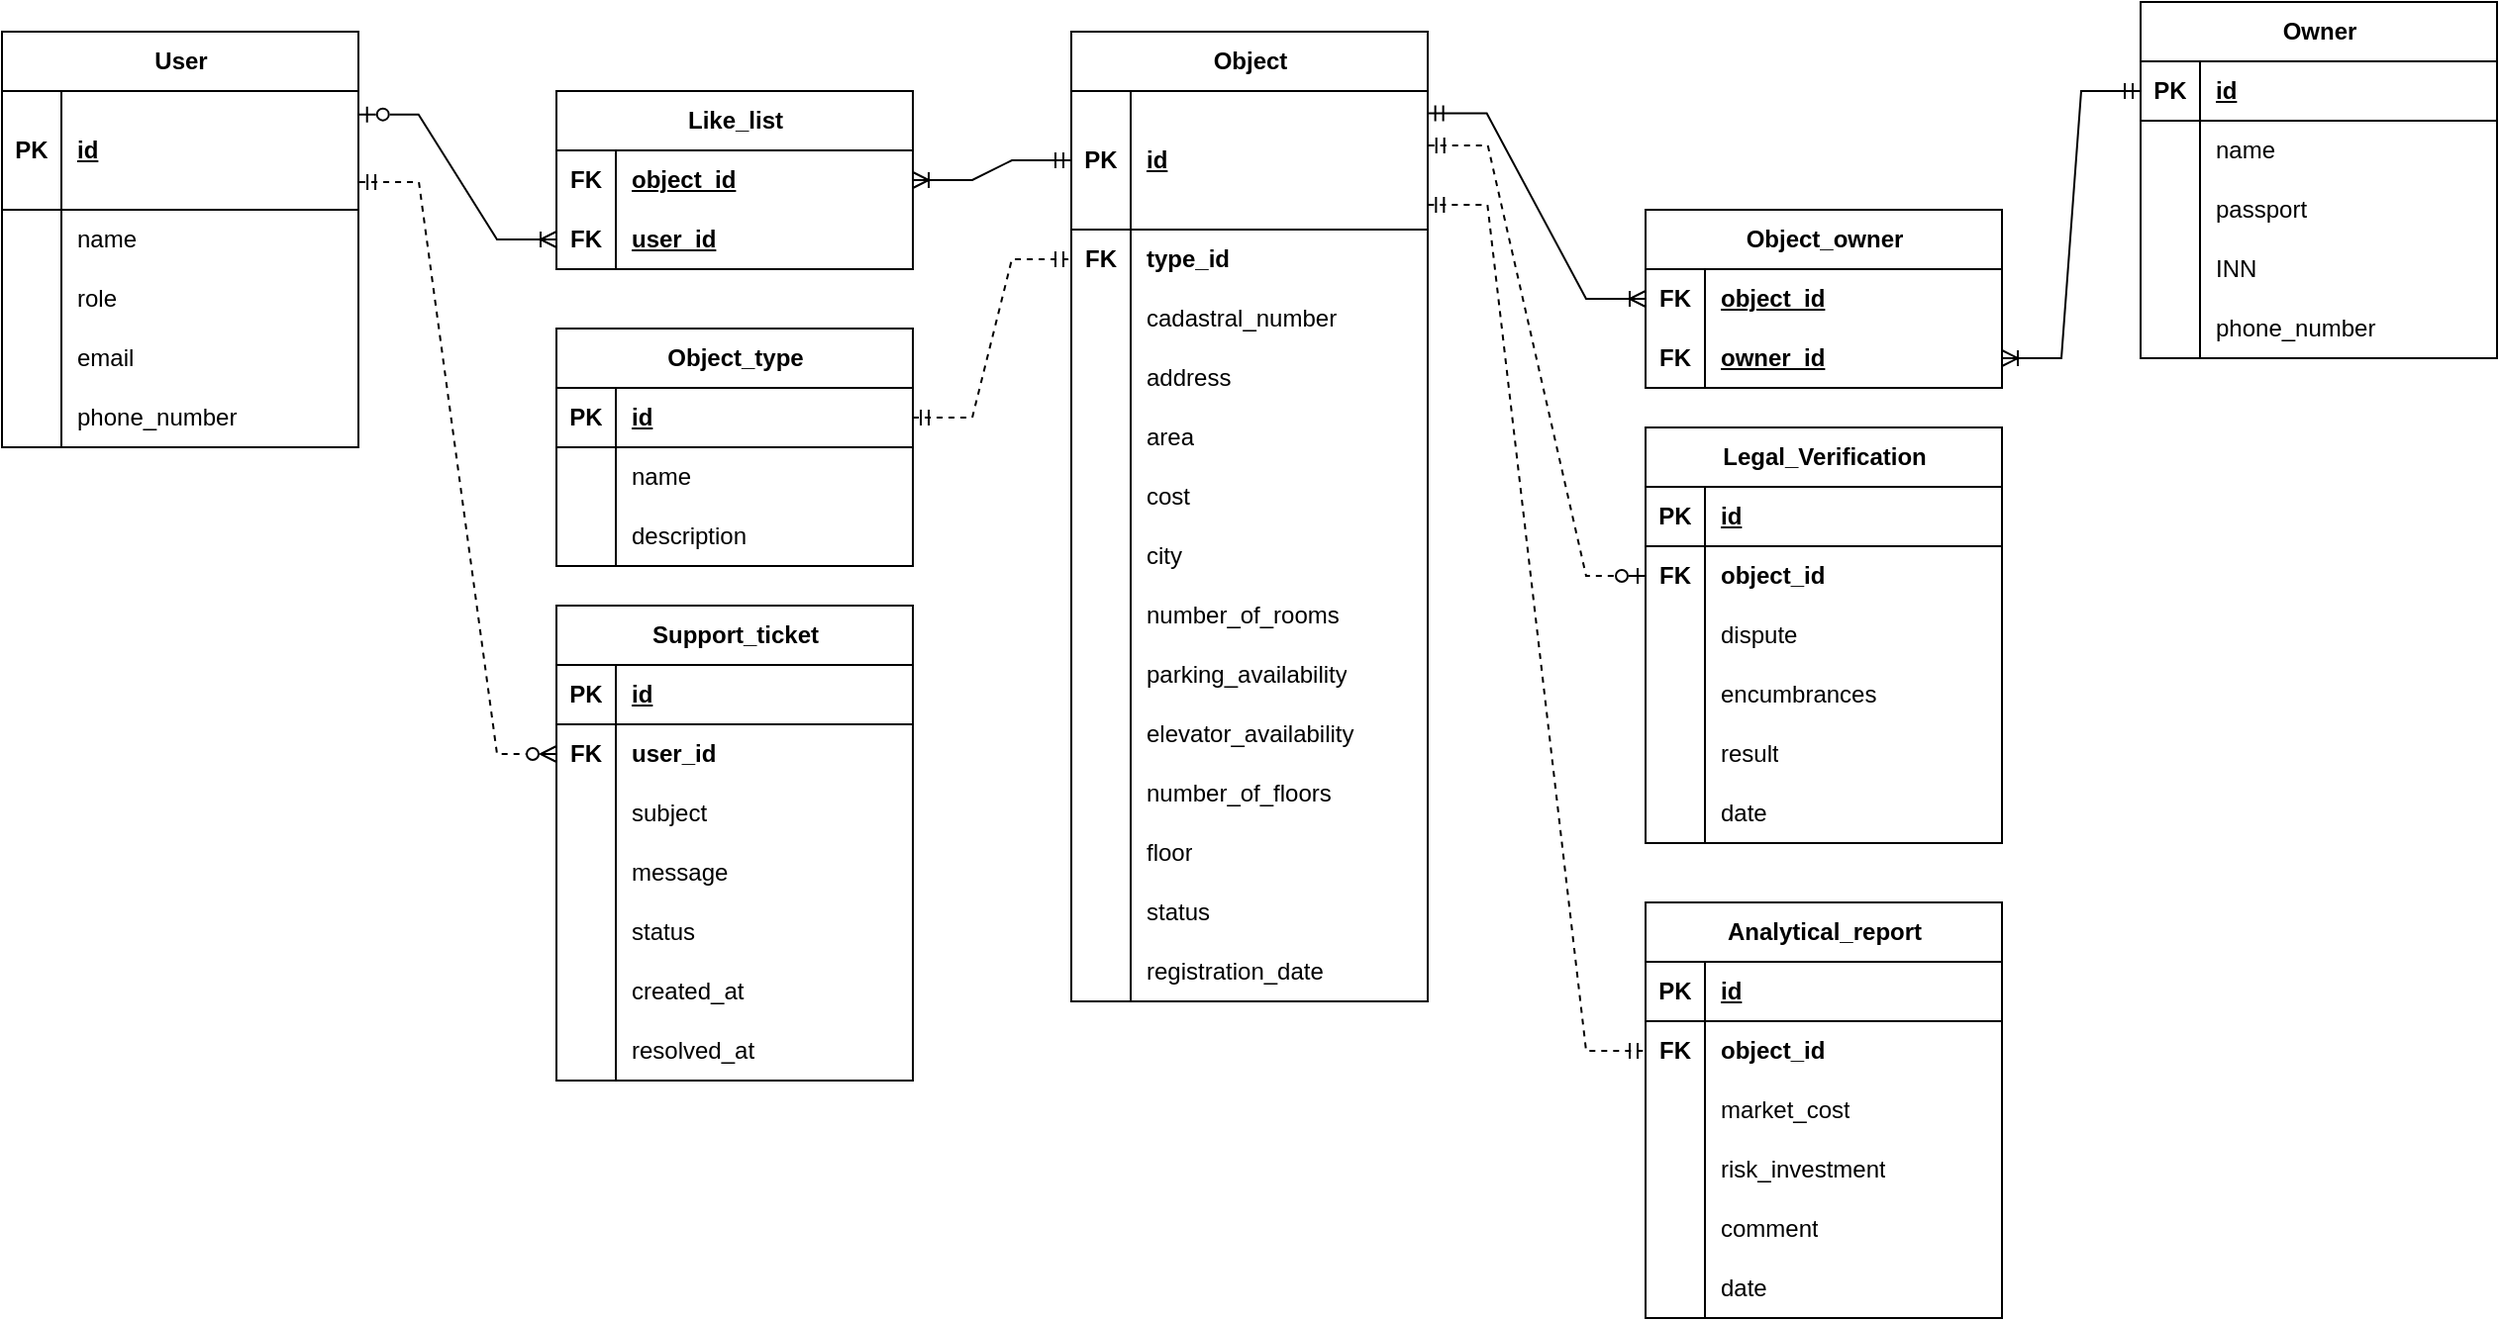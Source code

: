 <mxfile version="26.1.1">
  <diagram name="Страница — 1" id="timKjFMAfEC1JIGYGbG0">
    <mxGraphModel dx="1526" dy="963" grid="0" gridSize="10" guides="1" tooltips="1" connect="1" arrows="1" fold="1" page="0" pageScale="1" pageWidth="3300" pageHeight="4681" math="0" shadow="0">
      <root>
        <mxCell id="0" />
        <mxCell id="1" parent="0" />
        <mxCell id="d1i3sFFeYm2G2M6ZEWng-1" value="Object" style="shape=table;startSize=30;container=1;collapsible=1;childLayout=tableLayout;fixedRows=1;rowLines=0;fontStyle=1;align=center;resizeLast=1;html=1;" parent="1" vertex="1">
          <mxGeometry x="690" y="200" width="180" height="490" as="geometry" />
        </mxCell>
        <mxCell id="d1i3sFFeYm2G2M6ZEWng-2" value="" style="shape=tableRow;horizontal=0;startSize=0;swimlaneHead=0;swimlaneBody=0;fillColor=none;collapsible=0;dropTarget=0;points=[[0,0.5],[1,0.5]];portConstraint=eastwest;top=0;left=0;right=0;bottom=1;" parent="d1i3sFFeYm2G2M6ZEWng-1" vertex="1">
          <mxGeometry y="30" width="180" height="70" as="geometry" />
        </mxCell>
        <mxCell id="d1i3sFFeYm2G2M6ZEWng-3" value="PK" style="shape=partialRectangle;connectable=0;fillColor=none;top=0;left=0;bottom=0;right=0;fontStyle=1;overflow=hidden;whiteSpace=wrap;html=1;" parent="d1i3sFFeYm2G2M6ZEWng-2" vertex="1">
          <mxGeometry width="30" height="70" as="geometry">
            <mxRectangle width="30" height="70" as="alternateBounds" />
          </mxGeometry>
        </mxCell>
        <mxCell id="d1i3sFFeYm2G2M6ZEWng-4" value="id" style="shape=partialRectangle;connectable=0;fillColor=none;top=0;left=0;bottom=0;right=0;align=left;spacingLeft=6;fontStyle=5;overflow=hidden;whiteSpace=wrap;html=1;" parent="d1i3sFFeYm2G2M6ZEWng-2" vertex="1">
          <mxGeometry x="30" width="150" height="70" as="geometry">
            <mxRectangle width="150" height="70" as="alternateBounds" />
          </mxGeometry>
        </mxCell>
        <mxCell id="d1i3sFFeYm2G2M6ZEWng-11" value="" style="shape=tableRow;horizontal=0;startSize=0;swimlaneHead=0;swimlaneBody=0;fillColor=none;collapsible=0;dropTarget=0;points=[[0,0.5],[1,0.5]];portConstraint=eastwest;top=0;left=0;right=0;bottom=0;" parent="d1i3sFFeYm2G2M6ZEWng-1" vertex="1">
          <mxGeometry y="100" width="180" height="30" as="geometry" />
        </mxCell>
        <mxCell id="d1i3sFFeYm2G2M6ZEWng-12" value="FK" style="shape=partialRectangle;connectable=0;fillColor=none;top=0;left=0;bottom=0;right=0;editable=1;overflow=hidden;whiteSpace=wrap;html=1;fontStyle=1" parent="d1i3sFFeYm2G2M6ZEWng-11" vertex="1">
          <mxGeometry width="30" height="30" as="geometry">
            <mxRectangle width="30" height="30" as="alternateBounds" />
          </mxGeometry>
        </mxCell>
        <mxCell id="d1i3sFFeYm2G2M6ZEWng-13" value="type_id" style="shape=partialRectangle;connectable=0;fillColor=none;top=0;left=0;bottom=0;right=0;align=left;spacingLeft=6;overflow=hidden;whiteSpace=wrap;html=1;fontStyle=1" parent="d1i3sFFeYm2G2M6ZEWng-11" vertex="1">
          <mxGeometry x="30" width="150" height="30" as="geometry">
            <mxRectangle width="150" height="30" as="alternateBounds" />
          </mxGeometry>
        </mxCell>
        <mxCell id="d1i3sFFeYm2G2M6ZEWng-5" value="" style="shape=tableRow;horizontal=0;startSize=0;swimlaneHead=0;swimlaneBody=0;fillColor=none;collapsible=0;dropTarget=0;points=[[0,0.5],[1,0.5]];portConstraint=eastwest;top=0;left=0;right=0;bottom=0;" parent="d1i3sFFeYm2G2M6ZEWng-1" vertex="1">
          <mxGeometry y="130" width="180" height="30" as="geometry" />
        </mxCell>
        <mxCell id="d1i3sFFeYm2G2M6ZEWng-6" value="" style="shape=partialRectangle;connectable=0;fillColor=none;top=0;left=0;bottom=0;right=0;editable=1;overflow=hidden;whiteSpace=wrap;html=1;" parent="d1i3sFFeYm2G2M6ZEWng-5" vertex="1">
          <mxGeometry width="30" height="30" as="geometry">
            <mxRectangle width="30" height="30" as="alternateBounds" />
          </mxGeometry>
        </mxCell>
        <mxCell id="d1i3sFFeYm2G2M6ZEWng-7" value="&lt;span style=&quot;white-space-collapse: preserve;&quot; data-src-align=&quot;0:11&quot; class=&quot;EzKURWReUAB5oZgtQNkl&quot;&gt;cadastral_&lt;/span&gt;&lt;span style=&quot;white-space-collapse: preserve;&quot; data-src-align=&quot;12:5&quot; class=&quot;EzKURWReUAB5oZgtQNkl&quot;&gt;number&lt;/span&gt;" style="shape=partialRectangle;connectable=0;fillColor=none;top=0;left=0;bottom=0;right=0;align=left;spacingLeft=6;overflow=hidden;whiteSpace=wrap;html=1;" parent="d1i3sFFeYm2G2M6ZEWng-5" vertex="1">
          <mxGeometry x="30" width="150" height="30" as="geometry">
            <mxRectangle width="150" height="30" as="alternateBounds" />
          </mxGeometry>
        </mxCell>
        <mxCell id="d1i3sFFeYm2G2M6ZEWng-8" value="" style="shape=tableRow;horizontal=0;startSize=0;swimlaneHead=0;swimlaneBody=0;fillColor=none;collapsible=0;dropTarget=0;points=[[0,0.5],[1,0.5]];portConstraint=eastwest;top=0;left=0;right=0;bottom=0;" parent="d1i3sFFeYm2G2M6ZEWng-1" vertex="1">
          <mxGeometry y="160" width="180" height="30" as="geometry" />
        </mxCell>
        <mxCell id="d1i3sFFeYm2G2M6ZEWng-9" value="" style="shape=partialRectangle;connectable=0;fillColor=none;top=0;left=0;bottom=0;right=0;editable=1;overflow=hidden;whiteSpace=wrap;html=1;" parent="d1i3sFFeYm2G2M6ZEWng-8" vertex="1">
          <mxGeometry width="30" height="30" as="geometry">
            <mxRectangle width="30" height="30" as="alternateBounds" />
          </mxGeometry>
        </mxCell>
        <mxCell id="d1i3sFFeYm2G2M6ZEWng-10" value="address" style="shape=partialRectangle;connectable=0;fillColor=none;top=0;left=0;bottom=0;right=0;align=left;spacingLeft=6;overflow=hidden;whiteSpace=wrap;html=1;" parent="d1i3sFFeYm2G2M6ZEWng-8" vertex="1">
          <mxGeometry x="30" width="150" height="30" as="geometry">
            <mxRectangle width="150" height="30" as="alternateBounds" />
          </mxGeometry>
        </mxCell>
        <mxCell id="d1i3sFFeYm2G2M6ZEWng-28" value="" style="shape=tableRow;horizontal=0;startSize=0;swimlaneHead=0;swimlaneBody=0;fillColor=none;collapsible=0;dropTarget=0;points=[[0,0.5],[1,0.5]];portConstraint=eastwest;top=0;left=0;right=0;bottom=0;" parent="d1i3sFFeYm2G2M6ZEWng-1" vertex="1">
          <mxGeometry y="190" width="180" height="30" as="geometry" />
        </mxCell>
        <mxCell id="d1i3sFFeYm2G2M6ZEWng-29" value="" style="shape=partialRectangle;connectable=0;fillColor=none;top=0;left=0;bottom=0;right=0;editable=1;overflow=hidden;whiteSpace=wrap;html=1;" parent="d1i3sFFeYm2G2M6ZEWng-28" vertex="1">
          <mxGeometry width="30" height="30" as="geometry">
            <mxRectangle width="30" height="30" as="alternateBounds" />
          </mxGeometry>
        </mxCell>
        <mxCell id="d1i3sFFeYm2G2M6ZEWng-30" value="area" style="shape=partialRectangle;connectable=0;fillColor=none;top=0;left=0;bottom=0;right=0;align=left;spacingLeft=6;overflow=hidden;whiteSpace=wrap;html=1;" parent="d1i3sFFeYm2G2M6ZEWng-28" vertex="1">
          <mxGeometry x="30" width="150" height="30" as="geometry">
            <mxRectangle width="150" height="30" as="alternateBounds" />
          </mxGeometry>
        </mxCell>
        <mxCell id="d1i3sFFeYm2G2M6ZEWng-74" value="" style="shape=tableRow;horizontal=0;startSize=0;swimlaneHead=0;swimlaneBody=0;fillColor=none;collapsible=0;dropTarget=0;points=[[0,0.5],[1,0.5]];portConstraint=eastwest;top=0;left=0;right=0;bottom=0;" parent="d1i3sFFeYm2G2M6ZEWng-1" vertex="1">
          <mxGeometry y="220" width="180" height="30" as="geometry" />
        </mxCell>
        <mxCell id="d1i3sFFeYm2G2M6ZEWng-75" value="" style="shape=partialRectangle;connectable=0;fillColor=none;top=0;left=0;bottom=0;right=0;editable=1;overflow=hidden;whiteSpace=wrap;html=1;" parent="d1i3sFFeYm2G2M6ZEWng-74" vertex="1">
          <mxGeometry width="30" height="30" as="geometry">
            <mxRectangle width="30" height="30" as="alternateBounds" />
          </mxGeometry>
        </mxCell>
        <mxCell id="d1i3sFFeYm2G2M6ZEWng-76" value="cost" style="shape=partialRectangle;connectable=0;fillColor=none;top=0;left=0;bottom=0;right=0;align=left;spacingLeft=6;overflow=hidden;whiteSpace=wrap;html=1;" parent="d1i3sFFeYm2G2M6ZEWng-74" vertex="1">
          <mxGeometry x="30" width="150" height="30" as="geometry">
            <mxRectangle width="150" height="30" as="alternateBounds" />
          </mxGeometry>
        </mxCell>
        <mxCell id="d1i3sFFeYm2G2M6ZEWng-77" value="" style="shape=tableRow;horizontal=0;startSize=0;swimlaneHead=0;swimlaneBody=0;fillColor=none;collapsible=0;dropTarget=0;points=[[0,0.5],[1,0.5]];portConstraint=eastwest;top=0;left=0;right=0;bottom=0;" parent="d1i3sFFeYm2G2M6ZEWng-1" vertex="1">
          <mxGeometry y="250" width="180" height="30" as="geometry" />
        </mxCell>
        <mxCell id="d1i3sFFeYm2G2M6ZEWng-78" value="" style="shape=partialRectangle;connectable=0;fillColor=none;top=0;left=0;bottom=0;right=0;editable=1;overflow=hidden;whiteSpace=wrap;html=1;" parent="d1i3sFFeYm2G2M6ZEWng-77" vertex="1">
          <mxGeometry width="30" height="30" as="geometry">
            <mxRectangle width="30" height="30" as="alternateBounds" />
          </mxGeometry>
        </mxCell>
        <mxCell id="d1i3sFFeYm2G2M6ZEWng-79" value="city" style="shape=partialRectangle;connectable=0;fillColor=none;top=0;left=0;bottom=0;right=0;align=left;spacingLeft=6;overflow=hidden;whiteSpace=wrap;html=1;" parent="d1i3sFFeYm2G2M6ZEWng-77" vertex="1">
          <mxGeometry x="30" width="150" height="30" as="geometry">
            <mxRectangle width="150" height="30" as="alternateBounds" />
          </mxGeometry>
        </mxCell>
        <mxCell id="d1i3sFFeYm2G2M6ZEWng-80" value="" style="shape=tableRow;horizontal=0;startSize=0;swimlaneHead=0;swimlaneBody=0;fillColor=none;collapsible=0;dropTarget=0;points=[[0,0.5],[1,0.5]];portConstraint=eastwest;top=0;left=0;right=0;bottom=0;" parent="d1i3sFFeYm2G2M6ZEWng-1" vertex="1">
          <mxGeometry y="280" width="180" height="30" as="geometry" />
        </mxCell>
        <mxCell id="d1i3sFFeYm2G2M6ZEWng-81" value="" style="shape=partialRectangle;connectable=0;fillColor=none;top=0;left=0;bottom=0;right=0;editable=1;overflow=hidden;whiteSpace=wrap;html=1;" parent="d1i3sFFeYm2G2M6ZEWng-80" vertex="1">
          <mxGeometry width="30" height="30" as="geometry">
            <mxRectangle width="30" height="30" as="alternateBounds" />
          </mxGeometry>
        </mxCell>
        <mxCell id="d1i3sFFeYm2G2M6ZEWng-82" value="number_of_rooms" style="shape=partialRectangle;connectable=0;fillColor=none;top=0;left=0;bottom=0;right=0;align=left;spacingLeft=6;overflow=hidden;whiteSpace=wrap;html=1;" parent="d1i3sFFeYm2G2M6ZEWng-80" vertex="1">
          <mxGeometry x="30" width="150" height="30" as="geometry">
            <mxRectangle width="150" height="30" as="alternateBounds" />
          </mxGeometry>
        </mxCell>
        <mxCell id="d1i3sFFeYm2G2M6ZEWng-83" value="" style="shape=tableRow;horizontal=0;startSize=0;swimlaneHead=0;swimlaneBody=0;fillColor=none;collapsible=0;dropTarget=0;points=[[0,0.5],[1,0.5]];portConstraint=eastwest;top=0;left=0;right=0;bottom=0;" parent="d1i3sFFeYm2G2M6ZEWng-1" vertex="1">
          <mxGeometry y="310" width="180" height="30" as="geometry" />
        </mxCell>
        <mxCell id="d1i3sFFeYm2G2M6ZEWng-84" value="" style="shape=partialRectangle;connectable=0;fillColor=none;top=0;left=0;bottom=0;right=0;editable=1;overflow=hidden;whiteSpace=wrap;html=1;" parent="d1i3sFFeYm2G2M6ZEWng-83" vertex="1">
          <mxGeometry width="30" height="30" as="geometry">
            <mxRectangle width="30" height="30" as="alternateBounds" />
          </mxGeometry>
        </mxCell>
        <mxCell id="d1i3sFFeYm2G2M6ZEWng-85" value="&lt;span style=&quot;white-space-collapse: preserve;&quot; data-src-align=&quot;8:8&quot; class=&quot;EzKURWReUAB5oZgtQNkl&quot;&gt;parking_&lt;/span&gt;&lt;span style=&quot;white-space-collapse: preserve;&quot; data-src-align=&quot;0:7&quot; class=&quot;EzKURWReUAB5oZgtQNkl&quot;&gt;availability&lt;/span&gt;" style="shape=partialRectangle;connectable=0;fillColor=none;top=0;left=0;bottom=0;right=0;align=left;spacingLeft=6;overflow=hidden;whiteSpace=wrap;html=1;" parent="d1i3sFFeYm2G2M6ZEWng-83" vertex="1">
          <mxGeometry x="30" width="150" height="30" as="geometry">
            <mxRectangle width="150" height="30" as="alternateBounds" />
          </mxGeometry>
        </mxCell>
        <mxCell id="d1i3sFFeYm2G2M6ZEWng-86" value="" style="shape=tableRow;horizontal=0;startSize=0;swimlaneHead=0;swimlaneBody=0;fillColor=none;collapsible=0;dropTarget=0;points=[[0,0.5],[1,0.5]];portConstraint=eastwest;top=0;left=0;right=0;bottom=0;" parent="d1i3sFFeYm2G2M6ZEWng-1" vertex="1">
          <mxGeometry y="340" width="180" height="30" as="geometry" />
        </mxCell>
        <mxCell id="d1i3sFFeYm2G2M6ZEWng-87" value="" style="shape=partialRectangle;connectable=0;fillColor=none;top=0;left=0;bottom=0;right=0;editable=1;overflow=hidden;whiteSpace=wrap;html=1;" parent="d1i3sFFeYm2G2M6ZEWng-86" vertex="1">
          <mxGeometry width="30" height="30" as="geometry">
            <mxRectangle width="30" height="30" as="alternateBounds" />
          </mxGeometry>
        </mxCell>
        <mxCell id="d1i3sFFeYm2G2M6ZEWng-88" value="&lt;span style=&quot;white-space-collapse: preserve;&quot; data-src-align=&quot;8:8&quot; class=&quot;EzKURWReUAB5oZgtQNkl&quot;&gt;&lt;span data-src-align=&quot;8:5&quot; class=&quot;EzKURWReUAB5oZgtQNkl&quot;&gt;elevator&lt;/span&gt;_&lt;/span&gt;&lt;span style=&quot;white-space-collapse: preserve;&quot; data-src-align=&quot;0:7&quot; class=&quot;EzKURWReUAB5oZgtQNkl&quot;&gt;availability&lt;/span&gt;" style="shape=partialRectangle;connectable=0;fillColor=none;top=0;left=0;bottom=0;right=0;align=left;spacingLeft=6;overflow=hidden;whiteSpace=wrap;html=1;" parent="d1i3sFFeYm2G2M6ZEWng-86" vertex="1">
          <mxGeometry x="30" width="150" height="30" as="geometry">
            <mxRectangle width="150" height="30" as="alternateBounds" />
          </mxGeometry>
        </mxCell>
        <mxCell id="d1i3sFFeYm2G2M6ZEWng-89" value="" style="shape=tableRow;horizontal=0;startSize=0;swimlaneHead=0;swimlaneBody=0;fillColor=none;collapsible=0;dropTarget=0;points=[[0,0.5],[1,0.5]];portConstraint=eastwest;top=0;left=0;right=0;bottom=0;" parent="d1i3sFFeYm2G2M6ZEWng-1" vertex="1">
          <mxGeometry y="370" width="180" height="30" as="geometry" />
        </mxCell>
        <mxCell id="d1i3sFFeYm2G2M6ZEWng-90" value="" style="shape=partialRectangle;connectable=0;fillColor=none;top=0;left=0;bottom=0;right=0;editable=1;overflow=hidden;whiteSpace=wrap;html=1;" parent="d1i3sFFeYm2G2M6ZEWng-89" vertex="1">
          <mxGeometry width="30" height="30" as="geometry">
            <mxRectangle width="30" height="30" as="alternateBounds" />
          </mxGeometry>
        </mxCell>
        <mxCell id="d1i3sFFeYm2G2M6ZEWng-91" value="&lt;span style=&quot;white-space-collapse: preserve;&quot;&gt;number_of_floors&lt;/span&gt;" style="shape=partialRectangle;connectable=0;fillColor=none;top=0;left=0;bottom=0;right=0;align=left;spacingLeft=6;overflow=hidden;whiteSpace=wrap;html=1;" parent="d1i3sFFeYm2G2M6ZEWng-89" vertex="1">
          <mxGeometry x="30" width="150" height="30" as="geometry">
            <mxRectangle width="150" height="30" as="alternateBounds" />
          </mxGeometry>
        </mxCell>
        <mxCell id="d1i3sFFeYm2G2M6ZEWng-92" value="" style="shape=tableRow;horizontal=0;startSize=0;swimlaneHead=0;swimlaneBody=0;fillColor=none;collapsible=0;dropTarget=0;points=[[0,0.5],[1,0.5]];portConstraint=eastwest;top=0;left=0;right=0;bottom=0;" parent="d1i3sFFeYm2G2M6ZEWng-1" vertex="1">
          <mxGeometry y="400" width="180" height="30" as="geometry" />
        </mxCell>
        <mxCell id="d1i3sFFeYm2G2M6ZEWng-93" value="" style="shape=partialRectangle;connectable=0;fillColor=none;top=0;left=0;bottom=0;right=0;editable=1;overflow=hidden;whiteSpace=wrap;html=1;" parent="d1i3sFFeYm2G2M6ZEWng-92" vertex="1">
          <mxGeometry width="30" height="30" as="geometry">
            <mxRectangle width="30" height="30" as="alternateBounds" />
          </mxGeometry>
        </mxCell>
        <mxCell id="d1i3sFFeYm2G2M6ZEWng-94" value="&lt;span style=&quot;white-space-collapse: preserve;&quot;&gt;floor&lt;/span&gt;" style="shape=partialRectangle;connectable=0;fillColor=none;top=0;left=0;bottom=0;right=0;align=left;spacingLeft=6;overflow=hidden;whiteSpace=wrap;html=1;" parent="d1i3sFFeYm2G2M6ZEWng-92" vertex="1">
          <mxGeometry x="30" width="150" height="30" as="geometry">
            <mxRectangle width="150" height="30" as="alternateBounds" />
          </mxGeometry>
        </mxCell>
        <mxCell id="d1i3sFFeYm2G2M6ZEWng-31" value="" style="shape=tableRow;horizontal=0;startSize=0;swimlaneHead=0;swimlaneBody=0;fillColor=none;collapsible=0;dropTarget=0;points=[[0,0.5],[1,0.5]];portConstraint=eastwest;top=0;left=0;right=0;bottom=0;" parent="d1i3sFFeYm2G2M6ZEWng-1" vertex="1">
          <mxGeometry y="430" width="180" height="30" as="geometry" />
        </mxCell>
        <mxCell id="d1i3sFFeYm2G2M6ZEWng-32" value="" style="shape=partialRectangle;connectable=0;fillColor=none;top=0;left=0;bottom=0;right=0;editable=1;overflow=hidden;whiteSpace=wrap;html=1;" parent="d1i3sFFeYm2G2M6ZEWng-31" vertex="1">
          <mxGeometry width="30" height="30" as="geometry">
            <mxRectangle width="30" height="30" as="alternateBounds" />
          </mxGeometry>
        </mxCell>
        <mxCell id="d1i3sFFeYm2G2M6ZEWng-33" value="status" style="shape=partialRectangle;connectable=0;fillColor=none;top=0;left=0;bottom=0;right=0;align=left;spacingLeft=6;overflow=hidden;whiteSpace=wrap;html=1;" parent="d1i3sFFeYm2G2M6ZEWng-31" vertex="1">
          <mxGeometry x="30" width="150" height="30" as="geometry">
            <mxRectangle width="150" height="30" as="alternateBounds" />
          </mxGeometry>
        </mxCell>
        <mxCell id="d1i3sFFeYm2G2M6ZEWng-34" value="" style="shape=tableRow;horizontal=0;startSize=0;swimlaneHead=0;swimlaneBody=0;fillColor=none;collapsible=0;dropTarget=0;points=[[0,0.5],[1,0.5]];portConstraint=eastwest;top=0;left=0;right=0;bottom=0;" parent="d1i3sFFeYm2G2M6ZEWng-1" vertex="1">
          <mxGeometry y="460" width="180" height="30" as="geometry" />
        </mxCell>
        <mxCell id="d1i3sFFeYm2G2M6ZEWng-35" value="" style="shape=partialRectangle;connectable=0;fillColor=none;top=0;left=0;bottom=0;right=0;editable=1;overflow=hidden;whiteSpace=wrap;html=1;" parent="d1i3sFFeYm2G2M6ZEWng-34" vertex="1">
          <mxGeometry width="30" height="30" as="geometry">
            <mxRectangle width="30" height="30" as="alternateBounds" />
          </mxGeometry>
        </mxCell>
        <mxCell id="d1i3sFFeYm2G2M6ZEWng-36" value="registration_date" style="shape=partialRectangle;connectable=0;fillColor=none;top=0;left=0;bottom=0;right=0;align=left;spacingLeft=6;overflow=hidden;whiteSpace=wrap;html=1;" parent="d1i3sFFeYm2G2M6ZEWng-34" vertex="1">
          <mxGeometry x="30" width="150" height="30" as="geometry">
            <mxRectangle width="150" height="30" as="alternateBounds" />
          </mxGeometry>
        </mxCell>
        <mxCell id="d1i3sFFeYm2G2M6ZEWng-37" value="Owner" style="shape=table;startSize=30;container=1;collapsible=1;childLayout=tableLayout;fixedRows=1;rowLines=0;fontStyle=1;align=center;resizeLast=1;html=1;" parent="1" vertex="1">
          <mxGeometry x="1230" y="185" width="180" height="180" as="geometry" />
        </mxCell>
        <mxCell id="d1i3sFFeYm2G2M6ZEWng-38" value="" style="shape=tableRow;horizontal=0;startSize=0;swimlaneHead=0;swimlaneBody=0;fillColor=none;collapsible=0;dropTarget=0;points=[[0,0.5],[1,0.5]];portConstraint=eastwest;top=0;left=0;right=0;bottom=1;" parent="d1i3sFFeYm2G2M6ZEWng-37" vertex="1">
          <mxGeometry y="30" width="180" height="30" as="geometry" />
        </mxCell>
        <mxCell id="d1i3sFFeYm2G2M6ZEWng-39" value="PK" style="shape=partialRectangle;connectable=0;fillColor=none;top=0;left=0;bottom=0;right=0;fontStyle=1;overflow=hidden;whiteSpace=wrap;html=1;" parent="d1i3sFFeYm2G2M6ZEWng-38" vertex="1">
          <mxGeometry width="30" height="30" as="geometry">
            <mxRectangle width="30" height="30" as="alternateBounds" />
          </mxGeometry>
        </mxCell>
        <mxCell id="d1i3sFFeYm2G2M6ZEWng-40" value="id" style="shape=partialRectangle;connectable=0;fillColor=none;top=0;left=0;bottom=0;right=0;align=left;spacingLeft=6;fontStyle=5;overflow=hidden;whiteSpace=wrap;html=1;" parent="d1i3sFFeYm2G2M6ZEWng-38" vertex="1">
          <mxGeometry x="30" width="150" height="30" as="geometry">
            <mxRectangle width="150" height="30" as="alternateBounds" />
          </mxGeometry>
        </mxCell>
        <mxCell id="d1i3sFFeYm2G2M6ZEWng-67" value="" style="shape=tableRow;horizontal=0;startSize=0;swimlaneHead=0;swimlaneBody=0;fillColor=none;collapsible=0;dropTarget=0;points=[[0,0.5],[1,0.5]];portConstraint=eastwest;top=0;left=0;right=0;bottom=0;" parent="d1i3sFFeYm2G2M6ZEWng-37" vertex="1">
          <mxGeometry y="60" width="180" height="30" as="geometry" />
        </mxCell>
        <mxCell id="d1i3sFFeYm2G2M6ZEWng-68" value="" style="shape=partialRectangle;connectable=0;fillColor=none;top=0;left=0;bottom=0;right=0;editable=1;overflow=hidden;whiteSpace=wrap;html=1;" parent="d1i3sFFeYm2G2M6ZEWng-67" vertex="1">
          <mxGeometry width="30" height="30" as="geometry">
            <mxRectangle width="30" height="30" as="alternateBounds" />
          </mxGeometry>
        </mxCell>
        <mxCell id="d1i3sFFeYm2G2M6ZEWng-69" value="&lt;span style=&quot;white-space-collapse: preserve;&quot;&gt;name&lt;/span&gt;" style="shape=partialRectangle;connectable=0;fillColor=none;top=0;left=0;bottom=0;right=0;align=left;spacingLeft=6;overflow=hidden;whiteSpace=wrap;html=1;" parent="d1i3sFFeYm2G2M6ZEWng-67" vertex="1">
          <mxGeometry x="30" width="150" height="30" as="geometry">
            <mxRectangle width="150" height="30" as="alternateBounds" />
          </mxGeometry>
        </mxCell>
        <mxCell id="d1i3sFFeYm2G2M6ZEWng-44" value="" style="shape=tableRow;horizontal=0;startSize=0;swimlaneHead=0;swimlaneBody=0;fillColor=none;collapsible=0;dropTarget=0;points=[[0,0.5],[1,0.5]];portConstraint=eastwest;top=0;left=0;right=0;bottom=0;" parent="d1i3sFFeYm2G2M6ZEWng-37" vertex="1">
          <mxGeometry y="90" width="180" height="30" as="geometry" />
        </mxCell>
        <mxCell id="d1i3sFFeYm2G2M6ZEWng-45" value="" style="shape=partialRectangle;connectable=0;fillColor=none;top=0;left=0;bottom=0;right=0;editable=1;overflow=hidden;whiteSpace=wrap;html=1;" parent="d1i3sFFeYm2G2M6ZEWng-44" vertex="1">
          <mxGeometry width="30" height="30" as="geometry">
            <mxRectangle width="30" height="30" as="alternateBounds" />
          </mxGeometry>
        </mxCell>
        <mxCell id="d1i3sFFeYm2G2M6ZEWng-46" value="passport" style="shape=partialRectangle;connectable=0;fillColor=none;top=0;left=0;bottom=0;right=0;align=left;spacingLeft=6;overflow=hidden;whiteSpace=wrap;html=1;" parent="d1i3sFFeYm2G2M6ZEWng-44" vertex="1">
          <mxGeometry x="30" width="150" height="30" as="geometry">
            <mxRectangle width="150" height="30" as="alternateBounds" />
          </mxGeometry>
        </mxCell>
        <mxCell id="d1i3sFFeYm2G2M6ZEWng-47" value="" style="shape=tableRow;horizontal=0;startSize=0;swimlaneHead=0;swimlaneBody=0;fillColor=none;collapsible=0;dropTarget=0;points=[[0,0.5],[1,0.5]];portConstraint=eastwest;top=0;left=0;right=0;bottom=0;" parent="d1i3sFFeYm2G2M6ZEWng-37" vertex="1">
          <mxGeometry y="120" width="180" height="30" as="geometry" />
        </mxCell>
        <mxCell id="d1i3sFFeYm2G2M6ZEWng-48" value="" style="shape=partialRectangle;connectable=0;fillColor=none;top=0;left=0;bottom=0;right=0;editable=1;overflow=hidden;whiteSpace=wrap;html=1;" parent="d1i3sFFeYm2G2M6ZEWng-47" vertex="1">
          <mxGeometry width="30" height="30" as="geometry">
            <mxRectangle width="30" height="30" as="alternateBounds" />
          </mxGeometry>
        </mxCell>
        <mxCell id="d1i3sFFeYm2G2M6ZEWng-49" value="INN" style="shape=partialRectangle;connectable=0;fillColor=none;top=0;left=0;bottom=0;right=0;align=left;spacingLeft=6;overflow=hidden;whiteSpace=wrap;html=1;" parent="d1i3sFFeYm2G2M6ZEWng-47" vertex="1">
          <mxGeometry x="30" width="150" height="30" as="geometry">
            <mxRectangle width="150" height="30" as="alternateBounds" />
          </mxGeometry>
        </mxCell>
        <mxCell id="d1i3sFFeYm2G2M6ZEWng-50" value="" style="shape=tableRow;horizontal=0;startSize=0;swimlaneHead=0;swimlaneBody=0;fillColor=none;collapsible=0;dropTarget=0;points=[[0,0.5],[1,0.5]];portConstraint=eastwest;top=0;left=0;right=0;bottom=0;" parent="d1i3sFFeYm2G2M6ZEWng-37" vertex="1">
          <mxGeometry y="150" width="180" height="30" as="geometry" />
        </mxCell>
        <mxCell id="d1i3sFFeYm2G2M6ZEWng-51" value="" style="shape=partialRectangle;connectable=0;fillColor=none;top=0;left=0;bottom=0;right=0;editable=1;overflow=hidden;whiteSpace=wrap;html=1;" parent="d1i3sFFeYm2G2M6ZEWng-50" vertex="1">
          <mxGeometry width="30" height="30" as="geometry">
            <mxRectangle width="30" height="30" as="alternateBounds" />
          </mxGeometry>
        </mxCell>
        <mxCell id="d1i3sFFeYm2G2M6ZEWng-52" value="phone_number" style="shape=partialRectangle;connectable=0;fillColor=none;top=0;left=0;bottom=0;right=0;align=left;spacingLeft=6;overflow=hidden;whiteSpace=wrap;html=1;" parent="d1i3sFFeYm2G2M6ZEWng-50" vertex="1">
          <mxGeometry x="30" width="150" height="30" as="geometry">
            <mxRectangle width="150" height="30" as="alternateBounds" />
          </mxGeometry>
        </mxCell>
        <mxCell id="d1i3sFFeYm2G2M6ZEWng-70" style="edgeStyle=entityRelationEdgeStyle;shape=connector;rounded=0;orthogonalLoop=1;jettySize=auto;html=1;entryX=0;entryY=0.5;entryDx=0;entryDy=0;strokeColor=default;align=center;verticalAlign=middle;fontFamily=Helvetica;fontSize=11;fontColor=default;labelBackgroundColor=default;startArrow=ERmandOne;startFill=0;endArrow=ERoneToMany;endFill=0;exitX=0.999;exitY=0.161;exitDx=0;exitDy=0;exitPerimeter=0;" parent="1" source="d1i3sFFeYm2G2M6ZEWng-2" target="d1i3sFFeYm2G2M6ZEWng-185" edge="1">
          <mxGeometry relative="1" as="geometry">
            <mxPoint x="869" y="243" as="sourcePoint" />
          </mxGeometry>
        </mxCell>
        <mxCell id="d1i3sFFeYm2G2M6ZEWng-138" value="&lt;span style=&quot;white-space: pre-wrap;&quot; data-src-align=&quot;0:20&quot; class=&quot;EzKURWReUAB5oZgtQNkl&quot;&gt;Legal_Ve&lt;/span&gt;&lt;span style=&quot;white-space: pre-wrap;&quot;&gt;rification&lt;/span&gt;" style="shape=table;startSize=30;container=1;collapsible=1;childLayout=tableLayout;fixedRows=1;rowLines=0;fontStyle=1;align=center;resizeLast=1;html=1;" parent="1" vertex="1">
          <mxGeometry x="980" y="400" width="180" height="210" as="geometry" />
        </mxCell>
        <mxCell id="d1i3sFFeYm2G2M6ZEWng-139" value="" style="shape=tableRow;horizontal=0;startSize=0;swimlaneHead=0;swimlaneBody=0;fillColor=none;collapsible=0;dropTarget=0;points=[[0,0.5],[1,0.5]];portConstraint=eastwest;top=0;left=0;right=0;bottom=1;" parent="d1i3sFFeYm2G2M6ZEWng-138" vertex="1">
          <mxGeometry y="30" width="180" height="30" as="geometry" />
        </mxCell>
        <mxCell id="d1i3sFFeYm2G2M6ZEWng-140" value="PK" style="shape=partialRectangle;connectable=0;fillColor=none;top=0;left=0;bottom=0;right=0;fontStyle=1;overflow=hidden;whiteSpace=wrap;html=1;" parent="d1i3sFFeYm2G2M6ZEWng-139" vertex="1">
          <mxGeometry width="30" height="30" as="geometry">
            <mxRectangle width="30" height="30" as="alternateBounds" />
          </mxGeometry>
        </mxCell>
        <mxCell id="d1i3sFFeYm2G2M6ZEWng-141" value="id" style="shape=partialRectangle;connectable=0;fillColor=none;top=0;left=0;bottom=0;right=0;align=left;spacingLeft=6;fontStyle=5;overflow=hidden;whiteSpace=wrap;html=1;" parent="d1i3sFFeYm2G2M6ZEWng-139" vertex="1">
          <mxGeometry x="30" width="150" height="30" as="geometry">
            <mxRectangle width="150" height="30" as="alternateBounds" />
          </mxGeometry>
        </mxCell>
        <mxCell id="d1i3sFFeYm2G2M6ZEWng-324" value="" style="shape=tableRow;horizontal=0;startSize=0;swimlaneHead=0;swimlaneBody=0;fillColor=none;collapsible=0;dropTarget=0;points=[[0,0.5],[1,0.5]];portConstraint=eastwest;top=0;left=0;right=0;bottom=0;" parent="d1i3sFFeYm2G2M6ZEWng-138" vertex="1">
          <mxGeometry y="60" width="180" height="30" as="geometry" />
        </mxCell>
        <mxCell id="d1i3sFFeYm2G2M6ZEWng-325" value="&lt;b&gt;FK&lt;/b&gt;" style="shape=partialRectangle;connectable=0;fillColor=none;top=0;left=0;bottom=0;right=0;editable=1;overflow=hidden;whiteSpace=wrap;html=1;" parent="d1i3sFFeYm2G2M6ZEWng-324" vertex="1">
          <mxGeometry width="30" height="30" as="geometry">
            <mxRectangle width="30" height="30" as="alternateBounds" />
          </mxGeometry>
        </mxCell>
        <mxCell id="d1i3sFFeYm2G2M6ZEWng-326" value="object_id" style="shape=partialRectangle;connectable=0;fillColor=none;top=0;left=0;bottom=0;right=0;align=left;spacingLeft=6;overflow=hidden;whiteSpace=wrap;html=1;fontStyle=1" parent="d1i3sFFeYm2G2M6ZEWng-324" vertex="1">
          <mxGeometry x="30" width="150" height="30" as="geometry">
            <mxRectangle width="150" height="30" as="alternateBounds" />
          </mxGeometry>
        </mxCell>
        <mxCell id="d1i3sFFeYm2G2M6ZEWng-142" value="" style="shape=tableRow;horizontal=0;startSize=0;swimlaneHead=0;swimlaneBody=0;fillColor=none;collapsible=0;dropTarget=0;points=[[0,0.5],[1,0.5]];portConstraint=eastwest;top=0;left=0;right=0;bottom=0;" parent="d1i3sFFeYm2G2M6ZEWng-138" vertex="1">
          <mxGeometry y="90" width="180" height="30" as="geometry" />
        </mxCell>
        <mxCell id="d1i3sFFeYm2G2M6ZEWng-143" value="" style="shape=partialRectangle;connectable=0;fillColor=none;top=0;left=0;bottom=0;right=0;editable=1;overflow=hidden;whiteSpace=wrap;html=1;" parent="d1i3sFFeYm2G2M6ZEWng-142" vertex="1">
          <mxGeometry width="30" height="30" as="geometry">
            <mxRectangle width="30" height="30" as="alternateBounds" />
          </mxGeometry>
        </mxCell>
        <mxCell id="d1i3sFFeYm2G2M6ZEWng-144" value="dispute" style="shape=partialRectangle;connectable=0;fillColor=none;top=0;left=0;bottom=0;right=0;align=left;spacingLeft=6;overflow=hidden;whiteSpace=wrap;html=1;" parent="d1i3sFFeYm2G2M6ZEWng-142" vertex="1">
          <mxGeometry x="30" width="150" height="30" as="geometry">
            <mxRectangle width="150" height="30" as="alternateBounds" />
          </mxGeometry>
        </mxCell>
        <mxCell id="d1i3sFFeYm2G2M6ZEWng-145" value="" style="shape=tableRow;horizontal=0;startSize=0;swimlaneHead=0;swimlaneBody=0;fillColor=none;collapsible=0;dropTarget=0;points=[[0,0.5],[1,0.5]];portConstraint=eastwest;top=0;left=0;right=0;bottom=0;" parent="d1i3sFFeYm2G2M6ZEWng-138" vertex="1">
          <mxGeometry y="120" width="180" height="30" as="geometry" />
        </mxCell>
        <mxCell id="d1i3sFFeYm2G2M6ZEWng-146" value="" style="shape=partialRectangle;connectable=0;fillColor=none;top=0;left=0;bottom=0;right=0;editable=1;overflow=hidden;whiteSpace=wrap;html=1;" parent="d1i3sFFeYm2G2M6ZEWng-145" vertex="1">
          <mxGeometry width="30" height="30" as="geometry">
            <mxRectangle width="30" height="30" as="alternateBounds" />
          </mxGeometry>
        </mxCell>
        <mxCell id="d1i3sFFeYm2G2M6ZEWng-147" value="&lt;span style=&quot;white-space-collapse: preserve;&quot; data-src-align=&quot;0:11&quot; class=&quot;EzKURWReUAB5oZgtQNkl&quot;&gt;encumbrances&lt;/span&gt;" style="shape=partialRectangle;connectable=0;fillColor=none;top=0;left=0;bottom=0;right=0;align=left;spacingLeft=6;overflow=hidden;whiteSpace=wrap;html=1;" parent="d1i3sFFeYm2G2M6ZEWng-145" vertex="1">
          <mxGeometry x="30" width="150" height="30" as="geometry">
            <mxRectangle width="150" height="30" as="alternateBounds" />
          </mxGeometry>
        </mxCell>
        <mxCell id="d1i3sFFeYm2G2M6ZEWng-148" value="" style="shape=tableRow;horizontal=0;startSize=0;swimlaneHead=0;swimlaneBody=0;fillColor=none;collapsible=0;dropTarget=0;points=[[0,0.5],[1,0.5]];portConstraint=eastwest;top=0;left=0;right=0;bottom=0;" parent="d1i3sFFeYm2G2M6ZEWng-138" vertex="1">
          <mxGeometry y="150" width="180" height="30" as="geometry" />
        </mxCell>
        <mxCell id="d1i3sFFeYm2G2M6ZEWng-149" value="" style="shape=partialRectangle;connectable=0;fillColor=none;top=0;left=0;bottom=0;right=0;editable=1;overflow=hidden;whiteSpace=wrap;html=1;" parent="d1i3sFFeYm2G2M6ZEWng-148" vertex="1">
          <mxGeometry width="30" height="30" as="geometry">
            <mxRectangle width="30" height="30" as="alternateBounds" />
          </mxGeometry>
        </mxCell>
        <mxCell id="d1i3sFFeYm2G2M6ZEWng-150" value="result" style="shape=partialRectangle;connectable=0;fillColor=none;top=0;left=0;bottom=0;right=0;align=left;spacingLeft=6;overflow=hidden;whiteSpace=wrap;html=1;" parent="d1i3sFFeYm2G2M6ZEWng-148" vertex="1">
          <mxGeometry x="30" width="150" height="30" as="geometry">
            <mxRectangle width="150" height="30" as="alternateBounds" />
          </mxGeometry>
        </mxCell>
        <mxCell id="d1i3sFFeYm2G2M6ZEWng-217" value="" style="shape=tableRow;horizontal=0;startSize=0;swimlaneHead=0;swimlaneBody=0;fillColor=none;collapsible=0;dropTarget=0;points=[[0,0.5],[1,0.5]];portConstraint=eastwest;top=0;left=0;right=0;bottom=0;" parent="d1i3sFFeYm2G2M6ZEWng-138" vertex="1">
          <mxGeometry y="180" width="180" height="30" as="geometry" />
        </mxCell>
        <mxCell id="d1i3sFFeYm2G2M6ZEWng-218" value="" style="shape=partialRectangle;connectable=0;fillColor=none;top=0;left=0;bottom=0;right=0;editable=1;overflow=hidden;whiteSpace=wrap;html=1;" parent="d1i3sFFeYm2G2M6ZEWng-217" vertex="1">
          <mxGeometry width="30" height="30" as="geometry">
            <mxRectangle width="30" height="30" as="alternateBounds" />
          </mxGeometry>
        </mxCell>
        <mxCell id="d1i3sFFeYm2G2M6ZEWng-219" value="date" style="shape=partialRectangle;connectable=0;fillColor=none;top=0;left=0;bottom=0;right=0;align=left;spacingLeft=6;overflow=hidden;whiteSpace=wrap;html=1;" parent="d1i3sFFeYm2G2M6ZEWng-217" vertex="1">
          <mxGeometry x="30" width="150" height="30" as="geometry">
            <mxRectangle width="150" height="30" as="alternateBounds" />
          </mxGeometry>
        </mxCell>
        <mxCell id="d1i3sFFeYm2G2M6ZEWng-203" style="edgeStyle=entityRelationEdgeStyle;shape=connector;rounded=0;orthogonalLoop=1;jettySize=auto;html=1;exitX=1;exitY=0.5;exitDx=0;exitDy=0;entryX=0;entryY=0.5;entryDx=0;entryDy=0;strokeColor=default;align=center;verticalAlign=middle;fontFamily=Helvetica;fontSize=11;fontColor=default;labelBackgroundColor=default;startArrow=ERoneToMany;startFill=0;endArrow=ERmandOne;endFill=0;" parent="1" source="d1i3sFFeYm2G2M6ZEWng-182" target="d1i3sFFeYm2G2M6ZEWng-38" edge="1">
          <mxGeometry relative="1" as="geometry" />
        </mxCell>
        <mxCell id="d1i3sFFeYm2G2M6ZEWng-181" value="Object_owner" style="shape=table;startSize=30;container=1;collapsible=1;childLayout=tableLayout;fixedRows=1;rowLines=0;fontStyle=1;align=center;resizeLast=1;html=1;" parent="1" vertex="1">
          <mxGeometry x="980" y="290" width="180" height="90" as="geometry" />
        </mxCell>
        <mxCell id="d1i3sFFeYm2G2M6ZEWng-185" value="" style="shape=tableRow;horizontal=0;startSize=0;swimlaneHead=0;swimlaneBody=0;fillColor=none;collapsible=0;dropTarget=0;points=[[0,0.5],[1,0.5]];portConstraint=eastwest;top=0;left=0;right=0;bottom=0;swimlaneLine=0;" parent="d1i3sFFeYm2G2M6ZEWng-181" vertex="1">
          <mxGeometry y="30" width="180" height="30" as="geometry" />
        </mxCell>
        <mxCell id="d1i3sFFeYm2G2M6ZEWng-186" value="FK" style="shape=partialRectangle;connectable=0;fillColor=none;top=0;left=0;bottom=0;right=0;editable=1;overflow=hidden;whiteSpace=wrap;html=1;fontStyle=1" parent="d1i3sFFeYm2G2M6ZEWng-185" vertex="1">
          <mxGeometry width="30" height="30" as="geometry">
            <mxRectangle width="30" height="30" as="alternateBounds" />
          </mxGeometry>
        </mxCell>
        <mxCell id="d1i3sFFeYm2G2M6ZEWng-187" value="&lt;span style=&quot;font-weight: 700; text-decoration-line: underline;&quot;&gt;object_id&lt;/span&gt;" style="shape=partialRectangle;connectable=0;fillColor=none;top=0;left=0;bottom=0;right=0;align=left;spacingLeft=6;overflow=hidden;whiteSpace=wrap;html=1;" parent="d1i3sFFeYm2G2M6ZEWng-185" vertex="1">
          <mxGeometry x="30" width="150" height="30" as="geometry">
            <mxRectangle width="150" height="30" as="alternateBounds" />
          </mxGeometry>
        </mxCell>
        <mxCell id="d1i3sFFeYm2G2M6ZEWng-182" value="" style="shape=tableRow;horizontal=0;startSize=0;swimlaneHead=0;swimlaneBody=0;fillColor=none;collapsible=0;dropTarget=0;points=[[0,0.5],[1,0.5]];portConstraint=eastwest;top=0;left=0;right=0;bottom=1;swimlaneLine=1;" parent="d1i3sFFeYm2G2M6ZEWng-181" vertex="1">
          <mxGeometry y="60" width="180" height="30" as="geometry" />
        </mxCell>
        <mxCell id="d1i3sFFeYm2G2M6ZEWng-183" value="FK" style="shape=partialRectangle;connectable=0;fillColor=none;top=0;left=0;bottom=0;right=0;fontStyle=1;overflow=hidden;whiteSpace=wrap;html=1;" parent="d1i3sFFeYm2G2M6ZEWng-182" vertex="1">
          <mxGeometry width="30" height="30" as="geometry">
            <mxRectangle width="30" height="30" as="alternateBounds" />
          </mxGeometry>
        </mxCell>
        <mxCell id="d1i3sFFeYm2G2M6ZEWng-184" value="owner_id" style="shape=partialRectangle;connectable=0;fillColor=none;top=0;left=0;bottom=0;right=0;align=left;spacingLeft=6;fontStyle=5;overflow=hidden;whiteSpace=wrap;html=1;" parent="d1i3sFFeYm2G2M6ZEWng-182" vertex="1">
          <mxGeometry x="30" width="150" height="30" as="geometry">
            <mxRectangle width="150" height="30" as="alternateBounds" />
          </mxGeometry>
        </mxCell>
        <mxCell id="d1i3sFFeYm2G2M6ZEWng-220" style="edgeStyle=entityRelationEdgeStyle;shape=connector;rounded=0;orthogonalLoop=1;jettySize=auto;html=1;exitX=1.002;exitY=0.393;exitDx=0;exitDy=0;entryX=0;entryY=0.5;entryDx=0;entryDy=0;strokeColor=default;align=center;verticalAlign=middle;fontFamily=Helvetica;fontSize=11;fontColor=default;labelBackgroundColor=default;startArrow=ERmandOne;startFill=0;endArrow=ERzeroToOne;endFill=0;exitPerimeter=0;dashed=1;" parent="1" source="d1i3sFFeYm2G2M6ZEWng-2" target="d1i3sFFeYm2G2M6ZEWng-324" edge="1">
          <mxGeometry relative="1" as="geometry">
            <mxPoint x="869" y="260" as="sourcePoint" />
            <mxPoint x="1009" y="495" as="targetPoint" />
          </mxGeometry>
        </mxCell>
        <mxCell id="d1i3sFFeYm2G2M6ZEWng-221" value="&lt;span style=&quot;white-space: pre-wrap;&quot; data-src-align=&quot;0:13&quot; class=&quot;EzKURWReUAB5oZgtQNkl&quot;&gt;Analytical_&lt;/span&gt;&lt;span style=&quot;white-space: pre-wrap;&quot; data-src-align=&quot;14:6&quot; class=&quot;EzKURWReUAB5oZgtQNkl&quot;&gt;report&lt;/span&gt;" style="shape=table;startSize=30;container=1;collapsible=1;childLayout=tableLayout;fixedRows=1;rowLines=0;fontStyle=1;align=center;resizeLast=1;html=1;" parent="1" vertex="1">
          <mxGeometry x="980" y="640" width="180" height="210" as="geometry" />
        </mxCell>
        <mxCell id="d1i3sFFeYm2G2M6ZEWng-222" value="" style="shape=tableRow;horizontal=0;startSize=0;swimlaneHead=0;swimlaneBody=0;fillColor=none;collapsible=0;dropTarget=0;points=[[0,0.5],[1,0.5]];portConstraint=eastwest;top=0;left=0;right=0;bottom=1;" parent="d1i3sFFeYm2G2M6ZEWng-221" vertex="1">
          <mxGeometry y="30" width="180" height="30" as="geometry" />
        </mxCell>
        <mxCell id="d1i3sFFeYm2G2M6ZEWng-223" value="PK" style="shape=partialRectangle;connectable=0;fillColor=none;top=0;left=0;bottom=0;right=0;fontStyle=1;overflow=hidden;whiteSpace=wrap;html=1;" parent="d1i3sFFeYm2G2M6ZEWng-222" vertex="1">
          <mxGeometry width="30" height="30" as="geometry">
            <mxRectangle width="30" height="30" as="alternateBounds" />
          </mxGeometry>
        </mxCell>
        <mxCell id="d1i3sFFeYm2G2M6ZEWng-224" value="id" style="shape=partialRectangle;connectable=0;fillColor=none;top=0;left=0;bottom=0;right=0;align=left;spacingLeft=6;fontStyle=5;overflow=hidden;whiteSpace=wrap;html=1;" parent="d1i3sFFeYm2G2M6ZEWng-222" vertex="1">
          <mxGeometry x="30" width="150" height="30" as="geometry">
            <mxRectangle width="150" height="30" as="alternateBounds" />
          </mxGeometry>
        </mxCell>
        <mxCell id="d1i3sFFeYm2G2M6ZEWng-327" value="" style="shape=tableRow;horizontal=0;startSize=0;swimlaneHead=0;swimlaneBody=0;fillColor=none;collapsible=0;dropTarget=0;points=[[0,0.5],[1,0.5]];portConstraint=eastwest;top=0;left=0;right=0;bottom=0;" parent="d1i3sFFeYm2G2M6ZEWng-221" vertex="1">
          <mxGeometry y="60" width="180" height="30" as="geometry" />
        </mxCell>
        <mxCell id="d1i3sFFeYm2G2M6ZEWng-328" value="&lt;b&gt;FK&lt;/b&gt;" style="shape=partialRectangle;connectable=0;fillColor=none;top=0;left=0;bottom=0;right=0;editable=1;overflow=hidden;whiteSpace=wrap;html=1;" parent="d1i3sFFeYm2G2M6ZEWng-327" vertex="1">
          <mxGeometry width="30" height="30" as="geometry">
            <mxRectangle width="30" height="30" as="alternateBounds" />
          </mxGeometry>
        </mxCell>
        <mxCell id="d1i3sFFeYm2G2M6ZEWng-329" value="&lt;span style=&quot;white-space-collapse: preserve;&quot; data-src-align=&quot;0:18&quot; class=&quot;EzKURWReUAB5oZgtQNkl&quot;&gt;&lt;b&gt;object_id&lt;/b&gt;&lt;/span&gt;" style="shape=partialRectangle;connectable=0;fillColor=none;top=0;left=0;bottom=0;right=0;align=left;spacingLeft=6;overflow=hidden;whiteSpace=wrap;html=1;" parent="d1i3sFFeYm2G2M6ZEWng-327" vertex="1">
          <mxGeometry x="30" width="150" height="30" as="geometry">
            <mxRectangle width="150" height="30" as="alternateBounds" />
          </mxGeometry>
        </mxCell>
        <mxCell id="d1i3sFFeYm2G2M6ZEWng-228" value="" style="shape=tableRow;horizontal=0;startSize=0;swimlaneHead=0;swimlaneBody=0;fillColor=none;collapsible=0;dropTarget=0;points=[[0,0.5],[1,0.5]];portConstraint=eastwest;top=0;left=0;right=0;bottom=0;" parent="d1i3sFFeYm2G2M6ZEWng-221" vertex="1">
          <mxGeometry y="90" width="180" height="30" as="geometry" />
        </mxCell>
        <mxCell id="d1i3sFFeYm2G2M6ZEWng-229" value="" style="shape=partialRectangle;connectable=0;fillColor=none;top=0;left=0;bottom=0;right=0;editable=1;overflow=hidden;whiteSpace=wrap;html=1;" parent="d1i3sFFeYm2G2M6ZEWng-228" vertex="1">
          <mxGeometry width="30" height="30" as="geometry">
            <mxRectangle width="30" height="30" as="alternateBounds" />
          </mxGeometry>
        </mxCell>
        <mxCell id="d1i3sFFeYm2G2M6ZEWng-230" value="&lt;span style=&quot;white-space-collapse: preserve;&quot; data-src-align=&quot;0:18&quot; class=&quot;EzKURWReUAB5oZgtQNkl&quot;&gt;market_cost&lt;/span&gt;" style="shape=partialRectangle;connectable=0;fillColor=none;top=0;left=0;bottom=0;right=0;align=left;spacingLeft=6;overflow=hidden;whiteSpace=wrap;html=1;" parent="d1i3sFFeYm2G2M6ZEWng-228" vertex="1">
          <mxGeometry x="30" width="150" height="30" as="geometry">
            <mxRectangle width="150" height="30" as="alternateBounds" />
          </mxGeometry>
        </mxCell>
        <mxCell id="d1i3sFFeYm2G2M6ZEWng-231" value="" style="shape=tableRow;horizontal=0;startSize=0;swimlaneHead=0;swimlaneBody=0;fillColor=none;collapsible=0;dropTarget=0;points=[[0,0.5],[1,0.5]];portConstraint=eastwest;top=0;left=0;right=0;bottom=0;" parent="d1i3sFFeYm2G2M6ZEWng-221" vertex="1">
          <mxGeometry y="120" width="180" height="30" as="geometry" />
        </mxCell>
        <mxCell id="d1i3sFFeYm2G2M6ZEWng-232" value="" style="shape=partialRectangle;connectable=0;fillColor=none;top=0;left=0;bottom=0;right=0;editable=1;overflow=hidden;whiteSpace=wrap;html=1;" parent="d1i3sFFeYm2G2M6ZEWng-231" vertex="1">
          <mxGeometry width="30" height="30" as="geometry">
            <mxRectangle width="30" height="30" as="alternateBounds" />
          </mxGeometry>
        </mxCell>
        <mxCell id="d1i3sFFeYm2G2M6ZEWng-233" value="&lt;span style=&quot;white-space-collapse: preserve;&quot; data-src-align=&quot;0:19&quot; class=&quot;EzKURWReUAB5oZgtQNkl&quot;&gt;risk_investment&lt;/span&gt;" style="shape=partialRectangle;connectable=0;fillColor=none;top=0;left=0;bottom=0;right=0;align=left;spacingLeft=6;overflow=hidden;whiteSpace=wrap;html=1;" parent="d1i3sFFeYm2G2M6ZEWng-231" vertex="1">
          <mxGeometry x="30" width="150" height="30" as="geometry">
            <mxRectangle width="150" height="30" as="alternateBounds" />
          </mxGeometry>
        </mxCell>
        <mxCell id="d1i3sFFeYm2G2M6ZEWng-234" value="" style="shape=tableRow;horizontal=0;startSize=0;swimlaneHead=0;swimlaneBody=0;fillColor=none;collapsible=0;dropTarget=0;points=[[0,0.5],[1,0.5]];portConstraint=eastwest;top=0;left=0;right=0;bottom=0;" parent="d1i3sFFeYm2G2M6ZEWng-221" vertex="1">
          <mxGeometry y="150" width="180" height="30" as="geometry" />
        </mxCell>
        <mxCell id="d1i3sFFeYm2G2M6ZEWng-235" value="" style="shape=partialRectangle;connectable=0;fillColor=none;top=0;left=0;bottom=0;right=0;editable=1;overflow=hidden;whiteSpace=wrap;html=1;" parent="d1i3sFFeYm2G2M6ZEWng-234" vertex="1">
          <mxGeometry width="30" height="30" as="geometry">
            <mxRectangle width="30" height="30" as="alternateBounds" />
          </mxGeometry>
        </mxCell>
        <mxCell id="d1i3sFFeYm2G2M6ZEWng-236" value="comment" style="shape=partialRectangle;connectable=0;fillColor=none;top=0;left=0;bottom=0;right=0;align=left;spacingLeft=6;overflow=hidden;whiteSpace=wrap;html=1;" parent="d1i3sFFeYm2G2M6ZEWng-234" vertex="1">
          <mxGeometry x="30" width="150" height="30" as="geometry">
            <mxRectangle width="150" height="30" as="alternateBounds" />
          </mxGeometry>
        </mxCell>
        <mxCell id="d1i3sFFeYm2G2M6ZEWng-237" value="" style="shape=tableRow;horizontal=0;startSize=0;swimlaneHead=0;swimlaneBody=0;fillColor=none;collapsible=0;dropTarget=0;points=[[0,0.5],[1,0.5]];portConstraint=eastwest;top=0;left=0;right=0;bottom=0;" parent="d1i3sFFeYm2G2M6ZEWng-221" vertex="1">
          <mxGeometry y="180" width="180" height="30" as="geometry" />
        </mxCell>
        <mxCell id="d1i3sFFeYm2G2M6ZEWng-238" value="" style="shape=partialRectangle;connectable=0;fillColor=none;top=0;left=0;bottom=0;right=0;editable=1;overflow=hidden;whiteSpace=wrap;html=1;" parent="d1i3sFFeYm2G2M6ZEWng-237" vertex="1">
          <mxGeometry width="30" height="30" as="geometry">
            <mxRectangle width="30" height="30" as="alternateBounds" />
          </mxGeometry>
        </mxCell>
        <mxCell id="d1i3sFFeYm2G2M6ZEWng-239" value="date" style="shape=partialRectangle;connectable=0;fillColor=none;top=0;left=0;bottom=0;right=0;align=left;spacingLeft=6;overflow=hidden;whiteSpace=wrap;html=1;" parent="d1i3sFFeYm2G2M6ZEWng-237" vertex="1">
          <mxGeometry x="30" width="150" height="30" as="geometry">
            <mxRectangle width="150" height="30" as="alternateBounds" />
          </mxGeometry>
        </mxCell>
        <mxCell id="d1i3sFFeYm2G2M6ZEWng-240" style="edgeStyle=entityRelationEdgeStyle;shape=connector;rounded=0;orthogonalLoop=1;jettySize=auto;html=1;entryX=0;entryY=0.5;entryDx=0;entryDy=0;strokeColor=default;align=center;verticalAlign=middle;fontFamily=Helvetica;fontSize=11;fontColor=default;labelBackgroundColor=default;startArrow=ERmandOne;startFill=0;endArrow=ERmandOne;endFill=0;exitX=1.001;exitY=0.822;exitDx=0;exitDy=0;exitPerimeter=0;dashed=1;" parent="1" source="d1i3sFFeYm2G2M6ZEWng-2" target="d1i3sFFeYm2G2M6ZEWng-327" edge="1">
          <mxGeometry relative="1" as="geometry">
            <mxPoint x="869" y="277" as="sourcePoint" />
            <mxPoint x="1009" y="735" as="targetPoint" />
          </mxGeometry>
        </mxCell>
        <mxCell id="d1i3sFFeYm2G2M6ZEWng-241" value="User" style="shape=table;startSize=30;container=1;collapsible=1;childLayout=tableLayout;fixedRows=1;rowLines=0;fontStyle=1;align=center;resizeLast=1;html=1;" parent="1" vertex="1">
          <mxGeometry x="150" y="200" width="180" height="210.0" as="geometry" />
        </mxCell>
        <mxCell id="d1i3sFFeYm2G2M6ZEWng-242" value="" style="shape=tableRow;horizontal=0;startSize=0;swimlaneHead=0;swimlaneBody=0;fillColor=none;collapsible=0;dropTarget=0;points=[[0,0.5],[1,0.5]];portConstraint=eastwest;top=0;left=0;right=0;bottom=1;" parent="d1i3sFFeYm2G2M6ZEWng-241" vertex="1">
          <mxGeometry y="30" width="180" height="60" as="geometry" />
        </mxCell>
        <mxCell id="d1i3sFFeYm2G2M6ZEWng-243" value="PK" style="shape=partialRectangle;connectable=0;fillColor=none;top=0;left=0;bottom=0;right=0;fontStyle=1;overflow=hidden;whiteSpace=wrap;html=1;" parent="d1i3sFFeYm2G2M6ZEWng-242" vertex="1">
          <mxGeometry width="30" height="60" as="geometry">
            <mxRectangle width="30" height="60" as="alternateBounds" />
          </mxGeometry>
        </mxCell>
        <mxCell id="d1i3sFFeYm2G2M6ZEWng-244" value="id" style="shape=partialRectangle;connectable=0;fillColor=none;top=0;left=0;bottom=0;right=0;align=left;spacingLeft=6;fontStyle=5;overflow=hidden;whiteSpace=wrap;html=1;" parent="d1i3sFFeYm2G2M6ZEWng-242" vertex="1">
          <mxGeometry x="30" width="150" height="60" as="geometry">
            <mxRectangle width="150" height="60" as="alternateBounds" />
          </mxGeometry>
        </mxCell>
        <mxCell id="d1i3sFFeYm2G2M6ZEWng-245" value="" style="shape=tableRow;horizontal=0;startSize=0;swimlaneHead=0;swimlaneBody=0;fillColor=none;collapsible=0;dropTarget=0;points=[[0,0.5],[1,0.5]];portConstraint=eastwest;top=0;left=0;right=0;bottom=0;" parent="d1i3sFFeYm2G2M6ZEWng-241" vertex="1">
          <mxGeometry y="90" width="180" height="30" as="geometry" />
        </mxCell>
        <mxCell id="d1i3sFFeYm2G2M6ZEWng-246" value="" style="shape=partialRectangle;connectable=0;fillColor=none;top=0;left=0;bottom=0;right=0;editable=1;overflow=hidden;whiteSpace=wrap;html=1;" parent="d1i3sFFeYm2G2M6ZEWng-245" vertex="1">
          <mxGeometry width="30" height="30" as="geometry">
            <mxRectangle width="30" height="30" as="alternateBounds" />
          </mxGeometry>
        </mxCell>
        <mxCell id="d1i3sFFeYm2G2M6ZEWng-247" value="&lt;span style=&quot;white-space-collapse: preserve;&quot;&gt;name&lt;/span&gt;" style="shape=partialRectangle;connectable=0;fillColor=none;top=0;left=0;bottom=0;right=0;align=left;spacingLeft=6;overflow=hidden;whiteSpace=wrap;html=1;" parent="d1i3sFFeYm2G2M6ZEWng-245" vertex="1">
          <mxGeometry x="30" width="150" height="30" as="geometry">
            <mxRectangle width="150" height="30" as="alternateBounds" />
          </mxGeometry>
        </mxCell>
        <mxCell id="d1i3sFFeYm2G2M6ZEWng-248" value="" style="shape=tableRow;horizontal=0;startSize=0;swimlaneHead=0;swimlaneBody=0;fillColor=none;collapsible=0;dropTarget=0;points=[[0,0.5],[1,0.5]];portConstraint=eastwest;top=0;left=0;right=0;bottom=0;" parent="d1i3sFFeYm2G2M6ZEWng-241" vertex="1">
          <mxGeometry y="120" width="180" height="30" as="geometry" />
        </mxCell>
        <mxCell id="d1i3sFFeYm2G2M6ZEWng-249" value="" style="shape=partialRectangle;connectable=0;fillColor=none;top=0;left=0;bottom=0;right=0;editable=1;overflow=hidden;whiteSpace=wrap;html=1;" parent="d1i3sFFeYm2G2M6ZEWng-248" vertex="1">
          <mxGeometry width="30" height="30" as="geometry">
            <mxRectangle width="30" height="30" as="alternateBounds" />
          </mxGeometry>
        </mxCell>
        <mxCell id="d1i3sFFeYm2G2M6ZEWng-250" value="role" style="shape=partialRectangle;connectable=0;fillColor=none;top=0;left=0;bottom=0;right=0;align=left;spacingLeft=6;overflow=hidden;whiteSpace=wrap;html=1;" parent="d1i3sFFeYm2G2M6ZEWng-248" vertex="1">
          <mxGeometry x="30" width="150" height="30" as="geometry">
            <mxRectangle width="150" height="30" as="alternateBounds" />
          </mxGeometry>
        </mxCell>
        <mxCell id="d1i3sFFeYm2G2M6ZEWng-251" value="" style="shape=tableRow;horizontal=0;startSize=0;swimlaneHead=0;swimlaneBody=0;fillColor=none;collapsible=0;dropTarget=0;points=[[0,0.5],[1,0.5]];portConstraint=eastwest;top=0;left=0;right=0;bottom=0;" parent="d1i3sFFeYm2G2M6ZEWng-241" vertex="1">
          <mxGeometry y="150" width="180" height="30" as="geometry" />
        </mxCell>
        <mxCell id="d1i3sFFeYm2G2M6ZEWng-252" value="" style="shape=partialRectangle;connectable=0;fillColor=none;top=0;left=0;bottom=0;right=0;editable=1;overflow=hidden;whiteSpace=wrap;html=1;" parent="d1i3sFFeYm2G2M6ZEWng-251" vertex="1">
          <mxGeometry width="30" height="30" as="geometry">
            <mxRectangle width="30" height="30" as="alternateBounds" />
          </mxGeometry>
        </mxCell>
        <mxCell id="d1i3sFFeYm2G2M6ZEWng-253" value="email" style="shape=partialRectangle;connectable=0;fillColor=none;top=0;left=0;bottom=0;right=0;align=left;spacingLeft=6;overflow=hidden;whiteSpace=wrap;html=1;" parent="d1i3sFFeYm2G2M6ZEWng-251" vertex="1">
          <mxGeometry x="30" width="150" height="30" as="geometry">
            <mxRectangle width="150" height="30" as="alternateBounds" />
          </mxGeometry>
        </mxCell>
        <mxCell id="d1i3sFFeYm2G2M6ZEWng-254" value="" style="shape=tableRow;horizontal=0;startSize=0;swimlaneHead=0;swimlaneBody=0;fillColor=none;collapsible=0;dropTarget=0;points=[[0,0.5],[1,0.5]];portConstraint=eastwest;top=0;left=0;right=0;bottom=0;" parent="d1i3sFFeYm2G2M6ZEWng-241" vertex="1">
          <mxGeometry y="180" width="180" height="30" as="geometry" />
        </mxCell>
        <mxCell id="d1i3sFFeYm2G2M6ZEWng-255" value="" style="shape=partialRectangle;connectable=0;fillColor=none;top=0;left=0;bottom=0;right=0;editable=1;overflow=hidden;whiteSpace=wrap;html=1;" parent="d1i3sFFeYm2G2M6ZEWng-254" vertex="1">
          <mxGeometry width="30" height="30" as="geometry">
            <mxRectangle width="30" height="30" as="alternateBounds" />
          </mxGeometry>
        </mxCell>
        <mxCell id="d1i3sFFeYm2G2M6ZEWng-256" value="phone_number" style="shape=partialRectangle;connectable=0;fillColor=none;top=0;left=0;bottom=0;right=0;align=left;spacingLeft=6;overflow=hidden;whiteSpace=wrap;html=1;" parent="d1i3sFFeYm2G2M6ZEWng-254" vertex="1">
          <mxGeometry x="30" width="150" height="30" as="geometry">
            <mxRectangle width="150" height="30" as="alternateBounds" />
          </mxGeometry>
        </mxCell>
        <mxCell id="d1i3sFFeYm2G2M6ZEWng-289" value="Like_list" style="shape=table;startSize=30;container=1;collapsible=1;childLayout=tableLayout;fixedRows=1;rowLines=0;fontStyle=1;align=center;resizeLast=1;html=1;" parent="1" vertex="1">
          <mxGeometry x="430" y="230" width="180" height="90" as="geometry" />
        </mxCell>
        <mxCell id="d1i3sFFeYm2G2M6ZEWng-290" value="" style="shape=tableRow;horizontal=0;startSize=0;swimlaneHead=0;swimlaneBody=0;fillColor=none;collapsible=0;dropTarget=0;points=[[0,0.5],[1,0.5]];portConstraint=eastwest;top=0;left=0;right=0;bottom=0;swimlaneLine=0;" parent="d1i3sFFeYm2G2M6ZEWng-289" vertex="1">
          <mxGeometry y="30" width="180" height="30" as="geometry" />
        </mxCell>
        <mxCell id="d1i3sFFeYm2G2M6ZEWng-291" value="FK" style="shape=partialRectangle;connectable=0;fillColor=none;top=0;left=0;bottom=0;right=0;editable=1;overflow=hidden;whiteSpace=wrap;html=1;fontStyle=1" parent="d1i3sFFeYm2G2M6ZEWng-290" vertex="1">
          <mxGeometry width="30" height="30" as="geometry">
            <mxRectangle width="30" height="30" as="alternateBounds" />
          </mxGeometry>
        </mxCell>
        <mxCell id="d1i3sFFeYm2G2M6ZEWng-292" value="&lt;span style=&quot;font-weight: 700; text-decoration-line: underline;&quot;&gt;object_id&lt;/span&gt;" style="shape=partialRectangle;connectable=0;fillColor=none;top=0;left=0;bottom=0;right=0;align=left;spacingLeft=6;overflow=hidden;whiteSpace=wrap;html=1;" parent="d1i3sFFeYm2G2M6ZEWng-290" vertex="1">
          <mxGeometry x="30" width="150" height="30" as="geometry">
            <mxRectangle width="150" height="30" as="alternateBounds" />
          </mxGeometry>
        </mxCell>
        <mxCell id="d1i3sFFeYm2G2M6ZEWng-293" value="" style="shape=tableRow;horizontal=0;startSize=0;swimlaneHead=0;swimlaneBody=0;fillColor=none;collapsible=0;dropTarget=0;points=[[0,0.5],[1,0.5]];portConstraint=eastwest;top=0;left=0;right=0;bottom=1;swimlaneLine=1;" parent="d1i3sFFeYm2G2M6ZEWng-289" vertex="1">
          <mxGeometry y="60" width="180" height="30" as="geometry" />
        </mxCell>
        <mxCell id="d1i3sFFeYm2G2M6ZEWng-294" value="FK" style="shape=partialRectangle;connectable=0;fillColor=none;top=0;left=0;bottom=0;right=0;fontStyle=1;overflow=hidden;whiteSpace=wrap;html=1;" parent="d1i3sFFeYm2G2M6ZEWng-293" vertex="1">
          <mxGeometry width="30" height="30" as="geometry">
            <mxRectangle width="30" height="30" as="alternateBounds" />
          </mxGeometry>
        </mxCell>
        <mxCell id="d1i3sFFeYm2G2M6ZEWng-295" value="user_id" style="shape=partialRectangle;connectable=0;fillColor=none;top=0;left=0;bottom=0;right=0;align=left;spacingLeft=6;fontStyle=5;overflow=hidden;whiteSpace=wrap;html=1;" parent="d1i3sFFeYm2G2M6ZEWng-293" vertex="1">
          <mxGeometry x="30" width="150" height="30" as="geometry">
            <mxRectangle width="150" height="30" as="alternateBounds" />
          </mxGeometry>
        </mxCell>
        <mxCell id="d1i3sFFeYm2G2M6ZEWng-296" style="edgeStyle=entityRelationEdgeStyle;shape=connector;rounded=0;orthogonalLoop=1;jettySize=auto;html=1;exitX=1.002;exitY=0.197;exitDx=0;exitDy=0;entryX=0;entryY=0.5;entryDx=0;entryDy=0;strokeColor=default;align=center;verticalAlign=middle;fontFamily=Helvetica;fontSize=11;fontColor=default;labelBackgroundColor=default;startArrow=ERzeroToOne;startFill=0;endArrow=ERoneToMany;endFill=0;exitPerimeter=0;" parent="1" source="d1i3sFFeYm2G2M6ZEWng-242" target="d1i3sFFeYm2G2M6ZEWng-293" edge="1">
          <mxGeometry relative="1" as="geometry" />
        </mxCell>
        <mxCell id="d1i3sFFeYm2G2M6ZEWng-297" style="edgeStyle=entityRelationEdgeStyle;shape=connector;rounded=0;orthogonalLoop=1;jettySize=auto;html=1;exitX=0;exitY=0.5;exitDx=0;exitDy=0;entryX=1;entryY=0.5;entryDx=0;entryDy=0;strokeColor=default;align=center;verticalAlign=middle;fontFamily=Helvetica;fontSize=11;fontColor=default;labelBackgroundColor=default;startArrow=ERmandOne;startFill=0;endArrow=ERoneToMany;endFill=0;" parent="1" source="d1i3sFFeYm2G2M6ZEWng-2" target="d1i3sFFeYm2G2M6ZEWng-290" edge="1">
          <mxGeometry relative="1" as="geometry" />
        </mxCell>
        <mxCell id="d1i3sFFeYm2G2M6ZEWng-305" value="Object_type" style="shape=table;startSize=30;container=1;collapsible=1;childLayout=tableLayout;fixedRows=1;rowLines=0;fontStyle=1;align=center;resizeLast=1;html=1;" parent="1" vertex="1">
          <mxGeometry x="430" y="350" width="180" height="120" as="geometry" />
        </mxCell>
        <mxCell id="d1i3sFFeYm2G2M6ZEWng-306" value="" style="shape=tableRow;horizontal=0;startSize=0;swimlaneHead=0;swimlaneBody=0;fillColor=none;collapsible=0;dropTarget=0;points=[[0,0.5],[1,0.5]];portConstraint=eastwest;top=0;left=0;right=0;bottom=1;" parent="d1i3sFFeYm2G2M6ZEWng-305" vertex="1">
          <mxGeometry y="30" width="180" height="30" as="geometry" />
        </mxCell>
        <mxCell id="d1i3sFFeYm2G2M6ZEWng-307" value="PK" style="shape=partialRectangle;connectable=0;fillColor=none;top=0;left=0;bottom=0;right=0;fontStyle=1;overflow=hidden;whiteSpace=wrap;html=1;" parent="d1i3sFFeYm2G2M6ZEWng-306" vertex="1">
          <mxGeometry width="30" height="30" as="geometry">
            <mxRectangle width="30" height="30" as="alternateBounds" />
          </mxGeometry>
        </mxCell>
        <mxCell id="d1i3sFFeYm2G2M6ZEWng-308" value="id" style="shape=partialRectangle;connectable=0;fillColor=none;top=0;left=0;bottom=0;right=0;align=left;spacingLeft=6;fontStyle=5;overflow=hidden;whiteSpace=wrap;html=1;" parent="d1i3sFFeYm2G2M6ZEWng-306" vertex="1">
          <mxGeometry x="30" width="150" height="30" as="geometry">
            <mxRectangle width="150" height="30" as="alternateBounds" />
          </mxGeometry>
        </mxCell>
        <mxCell id="d1i3sFFeYm2G2M6ZEWng-309" value="" style="shape=tableRow;horizontal=0;startSize=0;swimlaneHead=0;swimlaneBody=0;fillColor=none;collapsible=0;dropTarget=0;points=[[0,0.5],[1,0.5]];portConstraint=eastwest;top=0;left=0;right=0;bottom=0;" parent="d1i3sFFeYm2G2M6ZEWng-305" vertex="1">
          <mxGeometry y="60" width="180" height="30" as="geometry" />
        </mxCell>
        <mxCell id="d1i3sFFeYm2G2M6ZEWng-310" value="" style="shape=partialRectangle;connectable=0;fillColor=none;top=0;left=0;bottom=0;right=0;editable=1;overflow=hidden;whiteSpace=wrap;html=1;" parent="d1i3sFFeYm2G2M6ZEWng-309" vertex="1">
          <mxGeometry width="30" height="30" as="geometry">
            <mxRectangle width="30" height="30" as="alternateBounds" />
          </mxGeometry>
        </mxCell>
        <mxCell id="d1i3sFFeYm2G2M6ZEWng-311" value="&lt;span style=&quot;white-space-collapse: preserve;&quot;&gt;name&lt;/span&gt;" style="shape=partialRectangle;connectable=0;fillColor=none;top=0;left=0;bottom=0;right=0;align=left;spacingLeft=6;overflow=hidden;whiteSpace=wrap;html=1;" parent="d1i3sFFeYm2G2M6ZEWng-309" vertex="1">
          <mxGeometry x="30" width="150" height="30" as="geometry">
            <mxRectangle width="150" height="30" as="alternateBounds" />
          </mxGeometry>
        </mxCell>
        <mxCell id="d1i3sFFeYm2G2M6ZEWng-312" value="" style="shape=tableRow;horizontal=0;startSize=0;swimlaneHead=0;swimlaneBody=0;fillColor=none;collapsible=0;dropTarget=0;points=[[0,0.5],[1,0.5]];portConstraint=eastwest;top=0;left=0;right=0;bottom=0;" parent="d1i3sFFeYm2G2M6ZEWng-305" vertex="1">
          <mxGeometry y="90" width="180" height="30" as="geometry" />
        </mxCell>
        <mxCell id="d1i3sFFeYm2G2M6ZEWng-313" value="" style="shape=partialRectangle;connectable=0;fillColor=none;top=0;left=0;bottom=0;right=0;editable=1;overflow=hidden;whiteSpace=wrap;html=1;" parent="d1i3sFFeYm2G2M6ZEWng-312" vertex="1">
          <mxGeometry width="30" height="30" as="geometry">
            <mxRectangle width="30" height="30" as="alternateBounds" />
          </mxGeometry>
        </mxCell>
        <mxCell id="d1i3sFFeYm2G2M6ZEWng-314" value="description" style="shape=partialRectangle;connectable=0;fillColor=none;top=0;left=0;bottom=0;right=0;align=left;spacingLeft=6;overflow=hidden;whiteSpace=wrap;html=1;" parent="d1i3sFFeYm2G2M6ZEWng-312" vertex="1">
          <mxGeometry x="30" width="150" height="30" as="geometry">
            <mxRectangle width="150" height="30" as="alternateBounds" />
          </mxGeometry>
        </mxCell>
        <mxCell id="d1i3sFFeYm2G2M6ZEWng-321" style="edgeStyle=entityRelationEdgeStyle;shape=connector;rounded=0;orthogonalLoop=1;jettySize=auto;html=1;exitX=1;exitY=0.5;exitDx=0;exitDy=0;entryX=0;entryY=0.5;entryDx=0;entryDy=0;strokeColor=default;align=center;verticalAlign=middle;fontFamily=Helvetica;fontSize=11;fontColor=default;labelBackgroundColor=default;startArrow=ERmandOne;startFill=0;endArrow=ERmandOne;endFill=0;dashed=1;" parent="1" source="d1i3sFFeYm2G2M6ZEWng-306" target="d1i3sFFeYm2G2M6ZEWng-11" edge="1">
          <mxGeometry relative="1" as="geometry" />
        </mxCell>
        <mxCell id="d1i3sFFeYm2G2M6ZEWng-330" value="&lt;span style=&quot;white-space: pre-wrap;&quot;&gt;Support_ticket&lt;/span&gt;" style="shape=table;startSize=30;container=1;collapsible=1;childLayout=tableLayout;fixedRows=1;rowLines=0;fontStyle=1;align=center;resizeLast=1;html=1;" parent="1" vertex="1">
          <mxGeometry x="430" y="490" width="180" height="240" as="geometry" />
        </mxCell>
        <mxCell id="d1i3sFFeYm2G2M6ZEWng-331" value="" style="shape=tableRow;horizontal=0;startSize=0;swimlaneHead=0;swimlaneBody=0;fillColor=none;collapsible=0;dropTarget=0;points=[[0,0.5],[1,0.5]];portConstraint=eastwest;top=0;left=0;right=0;bottom=1;" parent="d1i3sFFeYm2G2M6ZEWng-330" vertex="1">
          <mxGeometry y="30" width="180" height="30" as="geometry" />
        </mxCell>
        <mxCell id="d1i3sFFeYm2G2M6ZEWng-332" value="PK" style="shape=partialRectangle;connectable=0;fillColor=none;top=0;left=0;bottom=0;right=0;fontStyle=1;overflow=hidden;whiteSpace=wrap;html=1;" parent="d1i3sFFeYm2G2M6ZEWng-331" vertex="1">
          <mxGeometry width="30" height="30" as="geometry">
            <mxRectangle width="30" height="30" as="alternateBounds" />
          </mxGeometry>
        </mxCell>
        <mxCell id="d1i3sFFeYm2G2M6ZEWng-333" value="id" style="shape=partialRectangle;connectable=0;fillColor=none;top=0;left=0;bottom=0;right=0;align=left;spacingLeft=6;fontStyle=5;overflow=hidden;whiteSpace=wrap;html=1;" parent="d1i3sFFeYm2G2M6ZEWng-331" vertex="1">
          <mxGeometry x="30" width="150" height="30" as="geometry">
            <mxRectangle width="150" height="30" as="alternateBounds" />
          </mxGeometry>
        </mxCell>
        <mxCell id="d1i3sFFeYm2G2M6ZEWng-334" value="" style="shape=tableRow;horizontal=0;startSize=0;swimlaneHead=0;swimlaneBody=0;fillColor=none;collapsible=0;dropTarget=0;points=[[0,0.5],[1,0.5]];portConstraint=eastwest;top=0;left=0;right=0;bottom=0;" parent="d1i3sFFeYm2G2M6ZEWng-330" vertex="1">
          <mxGeometry y="60" width="180" height="30" as="geometry" />
        </mxCell>
        <mxCell id="d1i3sFFeYm2G2M6ZEWng-335" value="&lt;b&gt;FK&lt;/b&gt;" style="shape=partialRectangle;connectable=0;fillColor=none;top=0;left=0;bottom=0;right=0;editable=1;overflow=hidden;whiteSpace=wrap;html=1;" parent="d1i3sFFeYm2G2M6ZEWng-334" vertex="1">
          <mxGeometry width="30" height="30" as="geometry">
            <mxRectangle width="30" height="30" as="alternateBounds" />
          </mxGeometry>
        </mxCell>
        <mxCell id="d1i3sFFeYm2G2M6ZEWng-336" value="user_id" style="shape=partialRectangle;connectable=0;fillColor=none;top=0;left=0;bottom=0;right=0;align=left;spacingLeft=6;overflow=hidden;whiteSpace=wrap;html=1;fontStyle=1" parent="d1i3sFFeYm2G2M6ZEWng-334" vertex="1">
          <mxGeometry x="30" width="150" height="30" as="geometry">
            <mxRectangle width="150" height="30" as="alternateBounds" />
          </mxGeometry>
        </mxCell>
        <mxCell id="d1i3sFFeYm2G2M6ZEWng-337" value="" style="shape=tableRow;horizontal=0;startSize=0;swimlaneHead=0;swimlaneBody=0;fillColor=none;collapsible=0;dropTarget=0;points=[[0,0.5],[1,0.5]];portConstraint=eastwest;top=0;left=0;right=0;bottom=0;" parent="d1i3sFFeYm2G2M6ZEWng-330" vertex="1">
          <mxGeometry y="90" width="180" height="30" as="geometry" />
        </mxCell>
        <mxCell id="d1i3sFFeYm2G2M6ZEWng-338" value="" style="shape=partialRectangle;connectable=0;fillColor=none;top=0;left=0;bottom=0;right=0;editable=1;overflow=hidden;whiteSpace=wrap;html=1;" parent="d1i3sFFeYm2G2M6ZEWng-337" vertex="1">
          <mxGeometry width="30" height="30" as="geometry">
            <mxRectangle width="30" height="30" as="alternateBounds" />
          </mxGeometry>
        </mxCell>
        <mxCell id="d1i3sFFeYm2G2M6ZEWng-339" value="subject" style="shape=partialRectangle;connectable=0;fillColor=none;top=0;left=0;bottom=0;right=0;align=left;spacingLeft=6;overflow=hidden;whiteSpace=wrap;html=1;" parent="d1i3sFFeYm2G2M6ZEWng-337" vertex="1">
          <mxGeometry x="30" width="150" height="30" as="geometry">
            <mxRectangle width="150" height="30" as="alternateBounds" />
          </mxGeometry>
        </mxCell>
        <mxCell id="d1i3sFFeYm2G2M6ZEWng-340" value="" style="shape=tableRow;horizontal=0;startSize=0;swimlaneHead=0;swimlaneBody=0;fillColor=none;collapsible=0;dropTarget=0;points=[[0,0.5],[1,0.5]];portConstraint=eastwest;top=0;left=0;right=0;bottom=0;" parent="d1i3sFFeYm2G2M6ZEWng-330" vertex="1">
          <mxGeometry y="120" width="180" height="30" as="geometry" />
        </mxCell>
        <mxCell id="d1i3sFFeYm2G2M6ZEWng-341" value="" style="shape=partialRectangle;connectable=0;fillColor=none;top=0;left=0;bottom=0;right=0;editable=1;overflow=hidden;whiteSpace=wrap;html=1;" parent="d1i3sFFeYm2G2M6ZEWng-340" vertex="1">
          <mxGeometry width="30" height="30" as="geometry">
            <mxRectangle width="30" height="30" as="alternateBounds" />
          </mxGeometry>
        </mxCell>
        <mxCell id="d1i3sFFeYm2G2M6ZEWng-342" value="&lt;span style=&quot;white-space-collapse: preserve;&quot; data-src-align=&quot;0:11&quot; class=&quot;EzKURWReUAB5oZgtQNkl&quot;&gt;message&lt;/span&gt;" style="shape=partialRectangle;connectable=0;fillColor=none;top=0;left=0;bottom=0;right=0;align=left;spacingLeft=6;overflow=hidden;whiteSpace=wrap;html=1;" parent="d1i3sFFeYm2G2M6ZEWng-340" vertex="1">
          <mxGeometry x="30" width="150" height="30" as="geometry">
            <mxRectangle width="150" height="30" as="alternateBounds" />
          </mxGeometry>
        </mxCell>
        <mxCell id="d1i3sFFeYm2G2M6ZEWng-343" value="" style="shape=tableRow;horizontal=0;startSize=0;swimlaneHead=0;swimlaneBody=0;fillColor=none;collapsible=0;dropTarget=0;points=[[0,0.5],[1,0.5]];portConstraint=eastwest;top=0;left=0;right=0;bottom=0;" parent="d1i3sFFeYm2G2M6ZEWng-330" vertex="1">
          <mxGeometry y="150" width="180" height="30" as="geometry" />
        </mxCell>
        <mxCell id="d1i3sFFeYm2G2M6ZEWng-344" value="" style="shape=partialRectangle;connectable=0;fillColor=none;top=0;left=0;bottom=0;right=0;editable=1;overflow=hidden;whiteSpace=wrap;html=1;" parent="d1i3sFFeYm2G2M6ZEWng-343" vertex="1">
          <mxGeometry width="30" height="30" as="geometry">
            <mxRectangle width="30" height="30" as="alternateBounds" />
          </mxGeometry>
        </mxCell>
        <mxCell id="d1i3sFFeYm2G2M6ZEWng-345" value="status" style="shape=partialRectangle;connectable=0;fillColor=none;top=0;left=0;bottom=0;right=0;align=left;spacingLeft=6;overflow=hidden;whiteSpace=wrap;html=1;" parent="d1i3sFFeYm2G2M6ZEWng-343" vertex="1">
          <mxGeometry x="30" width="150" height="30" as="geometry">
            <mxRectangle width="150" height="30" as="alternateBounds" />
          </mxGeometry>
        </mxCell>
        <mxCell id="d1i3sFFeYm2G2M6ZEWng-346" value="" style="shape=tableRow;horizontal=0;startSize=0;swimlaneHead=0;swimlaneBody=0;fillColor=none;collapsible=0;dropTarget=0;points=[[0,0.5],[1,0.5]];portConstraint=eastwest;top=0;left=0;right=0;bottom=0;" parent="d1i3sFFeYm2G2M6ZEWng-330" vertex="1">
          <mxGeometry y="180" width="180" height="30" as="geometry" />
        </mxCell>
        <mxCell id="d1i3sFFeYm2G2M6ZEWng-347" value="" style="shape=partialRectangle;connectable=0;fillColor=none;top=0;left=0;bottom=0;right=0;editable=1;overflow=hidden;whiteSpace=wrap;html=1;" parent="d1i3sFFeYm2G2M6ZEWng-346" vertex="1">
          <mxGeometry width="30" height="30" as="geometry">
            <mxRectangle width="30" height="30" as="alternateBounds" />
          </mxGeometry>
        </mxCell>
        <mxCell id="d1i3sFFeYm2G2M6ZEWng-348" value="created_at" style="shape=partialRectangle;connectable=0;fillColor=none;top=0;left=0;bottom=0;right=0;align=left;spacingLeft=6;overflow=hidden;whiteSpace=wrap;html=1;" parent="d1i3sFFeYm2G2M6ZEWng-346" vertex="1">
          <mxGeometry x="30" width="150" height="30" as="geometry">
            <mxRectangle width="150" height="30" as="alternateBounds" />
          </mxGeometry>
        </mxCell>
        <mxCell id="d1i3sFFeYm2G2M6ZEWng-349" value="" style="shape=tableRow;horizontal=0;startSize=0;swimlaneHead=0;swimlaneBody=0;fillColor=none;collapsible=0;dropTarget=0;points=[[0,0.5],[1,0.5]];portConstraint=eastwest;top=0;left=0;right=0;bottom=0;" parent="d1i3sFFeYm2G2M6ZEWng-330" vertex="1">
          <mxGeometry y="210" width="180" height="30" as="geometry" />
        </mxCell>
        <mxCell id="d1i3sFFeYm2G2M6ZEWng-350" value="" style="shape=partialRectangle;connectable=0;fillColor=none;top=0;left=0;bottom=0;right=0;editable=1;overflow=hidden;whiteSpace=wrap;html=1;" parent="d1i3sFFeYm2G2M6ZEWng-349" vertex="1">
          <mxGeometry width="30" height="30" as="geometry">
            <mxRectangle width="30" height="30" as="alternateBounds" />
          </mxGeometry>
        </mxCell>
        <mxCell id="d1i3sFFeYm2G2M6ZEWng-351" value="resolved_at" style="shape=partialRectangle;connectable=0;fillColor=none;top=0;left=0;bottom=0;right=0;align=left;spacingLeft=6;overflow=hidden;whiteSpace=wrap;html=1;" parent="d1i3sFFeYm2G2M6ZEWng-349" vertex="1">
          <mxGeometry x="30" width="150" height="30" as="geometry">
            <mxRectangle width="150" height="30" as="alternateBounds" />
          </mxGeometry>
        </mxCell>
        <mxCell id="d1i3sFFeYm2G2M6ZEWng-352" style="edgeStyle=entityRelationEdgeStyle;shape=connector;rounded=0;orthogonalLoop=1;jettySize=auto;html=1;exitX=1.003;exitY=0.767;exitDx=0;exitDy=0;entryX=0;entryY=0.5;entryDx=0;entryDy=0;strokeColor=default;align=center;verticalAlign=middle;fontFamily=Helvetica;fontSize=11;fontColor=default;labelBackgroundColor=default;startArrow=ERmandOne;startFill=0;endArrow=ERzeroToMany;endFill=0;exitPerimeter=0;dashed=1;" parent="1" source="d1i3sFFeYm2G2M6ZEWng-242" target="d1i3sFFeYm2G2M6ZEWng-334" edge="1">
          <mxGeometry relative="1" as="geometry" />
        </mxCell>
      </root>
    </mxGraphModel>
  </diagram>
</mxfile>
